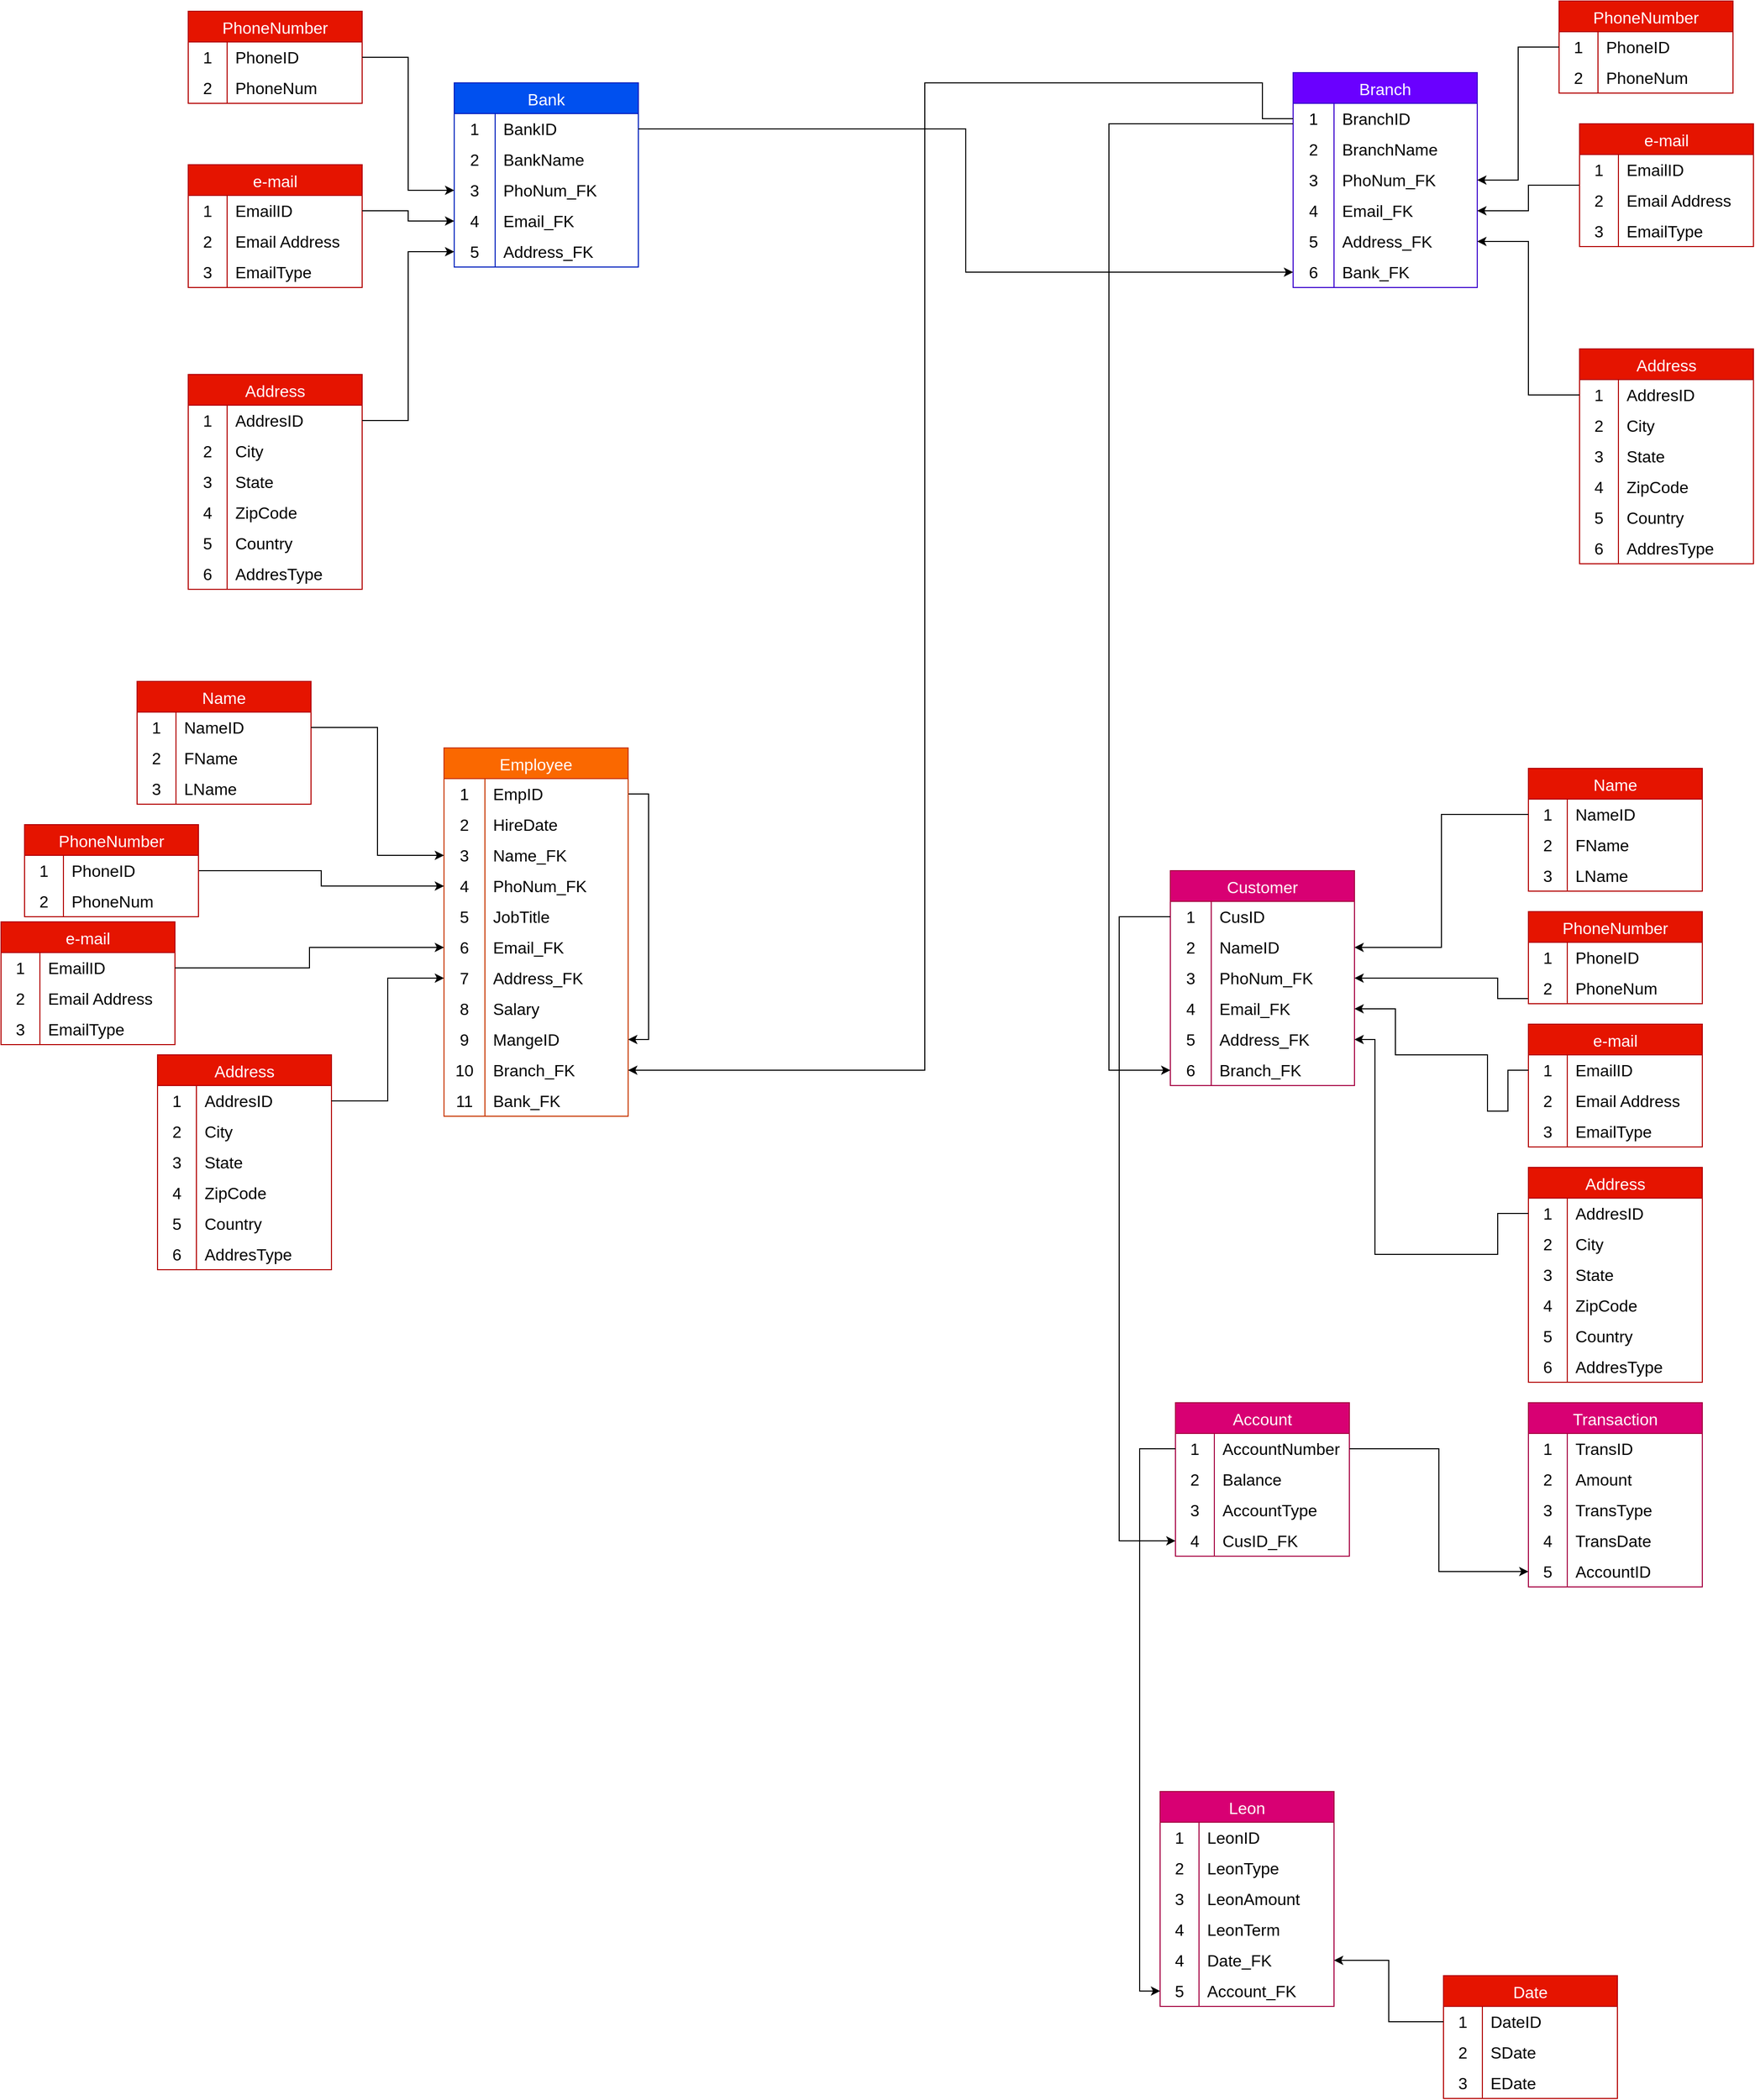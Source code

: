 <mxfile version="21.2.1" type="device">
  <diagram id="C5RBs43oDa-KdzZeNtuy" name="Page-1">
    <mxGraphModel dx="3787" dy="2943" grid="1" gridSize="10" guides="1" tooltips="1" connect="1" arrows="1" fold="1" page="1" pageScale="1" pageWidth="827" pageHeight="1169" math="0" shadow="0">
      <root>
        <mxCell id="WIyWlLk6GJQsqaUBKTNV-0" />
        <mxCell id="WIyWlLk6GJQsqaUBKTNV-1" parent="WIyWlLk6GJQsqaUBKTNV-0" />
        <mxCell id="JSvS-7-Muyjrq09kHMjA-217" style="edgeStyle=orthogonalEdgeStyle;rounded=0;orthogonalLoop=1;jettySize=auto;html=1;entryX=1;entryY=0.5;entryDx=0;entryDy=0;" edge="1" parent="WIyWlLk6GJQsqaUBKTNV-1" source="JSvS-7-Muyjrq09kHMjA-140" target="JSvS-7-Muyjrq09kHMjA-214">
          <mxGeometry relative="1" as="geometry">
            <Array as="points">
              <mxPoint x="50" y="635" />
              <mxPoint x="50" y="875" />
            </Array>
          </mxGeometry>
        </mxCell>
        <mxCell id="-D8O5xSGMbbLU59NnrIv-17" value="Bank" style="shape=table;startSize=30;container=1;collapsible=0;childLayout=tableLayout;fixedRows=1;rowLines=0;fontStyle=0;strokeColor=#001DBC;fontSize=16;fillColor=#0050ef;fontColor=#ffffff;" parent="WIyWlLk6GJQsqaUBKTNV-1" vertex="1">
          <mxGeometry x="-140" y="-60" width="180" height="180" as="geometry" />
        </mxCell>
        <mxCell id="-D8O5xSGMbbLU59NnrIv-18" value="" style="shape=tableRow;horizontal=0;startSize=0;swimlaneHead=0;swimlaneBody=0;top=0;left=0;bottom=0;right=0;collapsible=0;dropTarget=0;fillColor=none;points=[[0,0.5],[1,0.5]];portConstraint=eastwest;strokeColor=inherit;fontSize=16;" parent="-D8O5xSGMbbLU59NnrIv-17" vertex="1">
          <mxGeometry y="30" width="180" height="30" as="geometry" />
        </mxCell>
        <mxCell id="-D8O5xSGMbbLU59NnrIv-19" value="1" style="shape=partialRectangle;html=1;whiteSpace=wrap;connectable=0;fillColor=none;top=0;left=0;bottom=0;right=0;overflow=hidden;pointerEvents=1;strokeColor=inherit;fontSize=16;" parent="-D8O5xSGMbbLU59NnrIv-18" vertex="1">
          <mxGeometry width="40" height="30" as="geometry">
            <mxRectangle width="40" height="30" as="alternateBounds" />
          </mxGeometry>
        </mxCell>
        <mxCell id="-D8O5xSGMbbLU59NnrIv-20" value="BankID" style="shape=partialRectangle;html=1;whiteSpace=wrap;connectable=0;fillColor=none;top=0;left=0;bottom=0;right=0;align=left;spacingLeft=6;overflow=hidden;strokeColor=inherit;fontSize=16;" parent="-D8O5xSGMbbLU59NnrIv-18" vertex="1">
          <mxGeometry x="40" width="140" height="30" as="geometry">
            <mxRectangle width="140" height="30" as="alternateBounds" />
          </mxGeometry>
        </mxCell>
        <mxCell id="-D8O5xSGMbbLU59NnrIv-21" value="" style="shape=tableRow;horizontal=0;startSize=0;swimlaneHead=0;swimlaneBody=0;top=0;left=0;bottom=0;right=0;collapsible=0;dropTarget=0;fillColor=none;points=[[0,0.5],[1,0.5]];portConstraint=eastwest;strokeColor=inherit;fontSize=16;" parent="-D8O5xSGMbbLU59NnrIv-17" vertex="1">
          <mxGeometry y="60" width="180" height="30" as="geometry" />
        </mxCell>
        <mxCell id="-D8O5xSGMbbLU59NnrIv-22" value="2" style="shape=partialRectangle;html=1;whiteSpace=wrap;connectable=0;fillColor=none;top=0;left=0;bottom=0;right=0;overflow=hidden;strokeColor=inherit;fontSize=16;" parent="-D8O5xSGMbbLU59NnrIv-21" vertex="1">
          <mxGeometry width="40" height="30" as="geometry">
            <mxRectangle width="40" height="30" as="alternateBounds" />
          </mxGeometry>
        </mxCell>
        <mxCell id="-D8O5xSGMbbLU59NnrIv-23" value="BankName" style="shape=partialRectangle;html=1;whiteSpace=wrap;connectable=0;fillColor=none;top=0;left=0;bottom=0;right=0;align=left;spacingLeft=6;overflow=hidden;strokeColor=inherit;fontSize=16;" parent="-D8O5xSGMbbLU59NnrIv-21" vertex="1">
          <mxGeometry x="40" width="140" height="30" as="geometry">
            <mxRectangle width="140" height="30" as="alternateBounds" />
          </mxGeometry>
        </mxCell>
        <mxCell id="-D8O5xSGMbbLU59NnrIv-27" value="" style="shape=tableRow;horizontal=0;startSize=0;swimlaneHead=0;swimlaneBody=0;top=0;left=0;bottom=0;right=0;collapsible=0;dropTarget=0;fillColor=none;points=[[0,0.5],[1,0.5]];portConstraint=eastwest;strokeColor=inherit;fontSize=16;" parent="-D8O5xSGMbbLU59NnrIv-17" vertex="1">
          <mxGeometry y="90" width="180" height="30" as="geometry" />
        </mxCell>
        <mxCell id="-D8O5xSGMbbLU59NnrIv-28" value="3" style="shape=partialRectangle;html=1;whiteSpace=wrap;connectable=0;fillColor=none;top=0;left=0;bottom=0;right=0;overflow=hidden;strokeColor=inherit;fontSize=16;" parent="-D8O5xSGMbbLU59NnrIv-27" vertex="1">
          <mxGeometry width="40" height="30" as="geometry">
            <mxRectangle width="40" height="30" as="alternateBounds" />
          </mxGeometry>
        </mxCell>
        <mxCell id="-D8O5xSGMbbLU59NnrIv-29" value="PhoNum_FK" style="shape=partialRectangle;html=1;whiteSpace=wrap;connectable=0;fillColor=none;top=0;left=0;bottom=0;right=0;align=left;spacingLeft=6;overflow=hidden;strokeColor=inherit;fontSize=16;" parent="-D8O5xSGMbbLU59NnrIv-27" vertex="1">
          <mxGeometry x="40" width="140" height="30" as="geometry">
            <mxRectangle width="140" height="30" as="alternateBounds" />
          </mxGeometry>
        </mxCell>
        <mxCell id="-D8O5xSGMbbLU59NnrIv-24" value="" style="shape=tableRow;horizontal=0;startSize=0;swimlaneHead=0;swimlaneBody=0;top=0;left=0;bottom=0;right=0;collapsible=0;dropTarget=0;fillColor=none;points=[[0,0.5],[1,0.5]];portConstraint=eastwest;strokeColor=inherit;fontSize=16;" parent="-D8O5xSGMbbLU59NnrIv-17" vertex="1">
          <mxGeometry y="120" width="180" height="30" as="geometry" />
        </mxCell>
        <mxCell id="-D8O5xSGMbbLU59NnrIv-25" value="4" style="shape=partialRectangle;html=1;whiteSpace=wrap;connectable=0;fillColor=none;top=0;left=0;bottom=0;right=0;overflow=hidden;strokeColor=inherit;fontSize=16;" parent="-D8O5xSGMbbLU59NnrIv-24" vertex="1">
          <mxGeometry width="40" height="30" as="geometry">
            <mxRectangle width="40" height="30" as="alternateBounds" />
          </mxGeometry>
        </mxCell>
        <mxCell id="-D8O5xSGMbbLU59NnrIv-26" value="Email_FK" style="shape=partialRectangle;html=1;whiteSpace=wrap;connectable=0;fillColor=none;top=0;left=0;bottom=0;right=0;align=left;spacingLeft=6;overflow=hidden;strokeColor=inherit;fontSize=16;" parent="-D8O5xSGMbbLU59NnrIv-24" vertex="1">
          <mxGeometry x="40" width="140" height="30" as="geometry">
            <mxRectangle width="140" height="30" as="alternateBounds" />
          </mxGeometry>
        </mxCell>
        <mxCell id="-D8O5xSGMbbLU59NnrIv-66" value="" style="shape=tableRow;horizontal=0;startSize=0;swimlaneHead=0;swimlaneBody=0;top=0;left=0;bottom=0;right=0;collapsible=0;dropTarget=0;fillColor=none;points=[[0,0.5],[1,0.5]];portConstraint=eastwest;strokeColor=inherit;fontSize=16;" parent="-D8O5xSGMbbLU59NnrIv-17" vertex="1">
          <mxGeometry y="150" width="180" height="30" as="geometry" />
        </mxCell>
        <mxCell id="-D8O5xSGMbbLU59NnrIv-67" value="5" style="shape=partialRectangle;html=1;whiteSpace=wrap;connectable=0;fillColor=none;top=0;left=0;bottom=0;right=0;overflow=hidden;strokeColor=inherit;fontSize=16;" parent="-D8O5xSGMbbLU59NnrIv-66" vertex="1">
          <mxGeometry width="40" height="30" as="geometry">
            <mxRectangle width="40" height="30" as="alternateBounds" />
          </mxGeometry>
        </mxCell>
        <mxCell id="-D8O5xSGMbbLU59NnrIv-68" value="Address_FK" style="shape=partialRectangle;html=1;whiteSpace=wrap;connectable=0;fillColor=none;top=0;left=0;bottom=0;right=0;align=left;spacingLeft=6;overflow=hidden;strokeColor=inherit;fontSize=16;" parent="-D8O5xSGMbbLU59NnrIv-66" vertex="1">
          <mxGeometry x="40" width="140" height="30" as="geometry">
            <mxRectangle width="140" height="30" as="alternateBounds" />
          </mxGeometry>
        </mxCell>
        <mxCell id="-D8O5xSGMbbLU59NnrIv-33" value="PhoneNumber" style="shape=table;startSize=30;container=1;collapsible=0;childLayout=tableLayout;fixedRows=1;rowLines=0;fontStyle=0;strokeColor=#B20000;fontSize=16;fillColor=#e51400;fontColor=#ffffff;" parent="WIyWlLk6GJQsqaUBKTNV-1" vertex="1">
          <mxGeometry x="-400" y="-130" width="170" height="90" as="geometry" />
        </mxCell>
        <mxCell id="-D8O5xSGMbbLU59NnrIv-34" value="" style="shape=tableRow;horizontal=0;startSize=0;swimlaneHead=0;swimlaneBody=0;top=0;left=0;bottom=0;right=0;collapsible=0;dropTarget=0;fillColor=none;points=[[0,0.5],[1,0.5]];portConstraint=eastwest;strokeColor=inherit;fontSize=16;" parent="-D8O5xSGMbbLU59NnrIv-33" vertex="1">
          <mxGeometry y="30" width="170" height="30" as="geometry" />
        </mxCell>
        <mxCell id="-D8O5xSGMbbLU59NnrIv-35" value="1" style="shape=partialRectangle;html=1;whiteSpace=wrap;connectable=0;fillColor=none;top=0;left=0;bottom=0;right=0;overflow=hidden;pointerEvents=1;strokeColor=inherit;fontSize=16;" parent="-D8O5xSGMbbLU59NnrIv-34" vertex="1">
          <mxGeometry width="38" height="30" as="geometry">
            <mxRectangle width="38" height="30" as="alternateBounds" />
          </mxGeometry>
        </mxCell>
        <mxCell id="-D8O5xSGMbbLU59NnrIv-36" value="PhoneID" style="shape=partialRectangle;html=1;whiteSpace=wrap;connectable=0;fillColor=none;top=0;left=0;bottom=0;right=0;align=left;spacingLeft=6;overflow=hidden;strokeColor=inherit;fontSize=16;" parent="-D8O5xSGMbbLU59NnrIv-34" vertex="1">
          <mxGeometry x="38" width="132" height="30" as="geometry">
            <mxRectangle width="132" height="30" as="alternateBounds" />
          </mxGeometry>
        </mxCell>
        <mxCell id="-D8O5xSGMbbLU59NnrIv-37" value="" style="shape=tableRow;horizontal=0;startSize=0;swimlaneHead=0;swimlaneBody=0;top=0;left=0;bottom=0;right=0;collapsible=0;dropTarget=0;fillColor=none;points=[[0,0.5],[1,0.5]];portConstraint=eastwest;strokeColor=inherit;fontSize=16;" parent="-D8O5xSGMbbLU59NnrIv-33" vertex="1">
          <mxGeometry y="60" width="170" height="30" as="geometry" />
        </mxCell>
        <mxCell id="-D8O5xSGMbbLU59NnrIv-38" value="2" style="shape=partialRectangle;html=1;whiteSpace=wrap;connectable=0;fillColor=none;top=0;left=0;bottom=0;right=0;overflow=hidden;strokeColor=inherit;fontSize=16;" parent="-D8O5xSGMbbLU59NnrIv-37" vertex="1">
          <mxGeometry width="38" height="30" as="geometry">
            <mxRectangle width="38" height="30" as="alternateBounds" />
          </mxGeometry>
        </mxCell>
        <mxCell id="-D8O5xSGMbbLU59NnrIv-39" value="PhoneNum" style="shape=partialRectangle;html=1;whiteSpace=wrap;connectable=0;fillColor=none;top=0;left=0;bottom=0;right=0;align=left;spacingLeft=6;overflow=hidden;strokeColor=inherit;fontSize=16;" parent="-D8O5xSGMbbLU59NnrIv-37" vertex="1">
          <mxGeometry x="38" width="132" height="30" as="geometry">
            <mxRectangle width="132" height="30" as="alternateBounds" />
          </mxGeometry>
        </mxCell>
        <mxCell id="-D8O5xSGMbbLU59NnrIv-46" style="edgeStyle=orthogonalEdgeStyle;rounded=0;orthogonalLoop=1;jettySize=auto;html=1;" parent="WIyWlLk6GJQsqaUBKTNV-1" source="-D8O5xSGMbbLU59NnrIv-34" target="-D8O5xSGMbbLU59NnrIv-27" edge="1">
          <mxGeometry relative="1" as="geometry" />
        </mxCell>
        <mxCell id="-D8O5xSGMbbLU59NnrIv-47" value="Address" style="shape=table;startSize=30;container=1;collapsible=0;childLayout=tableLayout;fixedRows=1;rowLines=0;fontStyle=0;strokeColor=#B20000;fontSize=16;fillColor=#e51400;fontColor=#ffffff;" parent="WIyWlLk6GJQsqaUBKTNV-1" vertex="1">
          <mxGeometry x="-400" y="225" width="170" height="210" as="geometry" />
        </mxCell>
        <mxCell id="-D8O5xSGMbbLU59NnrIv-48" value="" style="shape=tableRow;horizontal=0;startSize=0;swimlaneHead=0;swimlaneBody=0;top=0;left=0;bottom=0;right=0;collapsible=0;dropTarget=0;fillColor=none;points=[[0,0.5],[1,0.5]];portConstraint=eastwest;strokeColor=inherit;fontSize=16;" parent="-D8O5xSGMbbLU59NnrIv-47" vertex="1">
          <mxGeometry y="30" width="170" height="30" as="geometry" />
        </mxCell>
        <mxCell id="-D8O5xSGMbbLU59NnrIv-49" value="1" style="shape=partialRectangle;html=1;whiteSpace=wrap;connectable=0;fillColor=none;top=0;left=0;bottom=0;right=0;overflow=hidden;pointerEvents=1;strokeColor=inherit;fontSize=16;" parent="-D8O5xSGMbbLU59NnrIv-48" vertex="1">
          <mxGeometry width="38" height="30" as="geometry">
            <mxRectangle width="38" height="30" as="alternateBounds" />
          </mxGeometry>
        </mxCell>
        <mxCell id="-D8O5xSGMbbLU59NnrIv-50" value="AddresID" style="shape=partialRectangle;html=1;whiteSpace=wrap;connectable=0;fillColor=none;top=0;left=0;bottom=0;right=0;align=left;spacingLeft=6;overflow=hidden;strokeColor=inherit;fontSize=16;" parent="-D8O5xSGMbbLU59NnrIv-48" vertex="1">
          <mxGeometry x="38" width="132" height="30" as="geometry">
            <mxRectangle width="132" height="30" as="alternateBounds" />
          </mxGeometry>
        </mxCell>
        <mxCell id="-D8O5xSGMbbLU59NnrIv-51" value="" style="shape=tableRow;horizontal=0;startSize=0;swimlaneHead=0;swimlaneBody=0;top=0;left=0;bottom=0;right=0;collapsible=0;dropTarget=0;fillColor=none;points=[[0,0.5],[1,0.5]];portConstraint=eastwest;strokeColor=inherit;fontSize=16;" parent="-D8O5xSGMbbLU59NnrIv-47" vertex="1">
          <mxGeometry y="60" width="170" height="30" as="geometry" />
        </mxCell>
        <mxCell id="-D8O5xSGMbbLU59NnrIv-52" value="2" style="shape=partialRectangle;html=1;whiteSpace=wrap;connectable=0;fillColor=none;top=0;left=0;bottom=0;right=0;overflow=hidden;strokeColor=inherit;fontSize=16;" parent="-D8O5xSGMbbLU59NnrIv-51" vertex="1">
          <mxGeometry width="38" height="30" as="geometry">
            <mxRectangle width="38" height="30" as="alternateBounds" />
          </mxGeometry>
        </mxCell>
        <mxCell id="-D8O5xSGMbbLU59NnrIv-53" value="City" style="shape=partialRectangle;html=1;whiteSpace=wrap;connectable=0;fillColor=none;top=0;left=0;bottom=0;right=0;align=left;spacingLeft=6;overflow=hidden;strokeColor=inherit;fontSize=16;" parent="-D8O5xSGMbbLU59NnrIv-51" vertex="1">
          <mxGeometry x="38" width="132" height="30" as="geometry">
            <mxRectangle width="132" height="30" as="alternateBounds" />
          </mxGeometry>
        </mxCell>
        <mxCell id="-D8O5xSGMbbLU59NnrIv-54" value="" style="shape=tableRow;horizontal=0;startSize=0;swimlaneHead=0;swimlaneBody=0;top=0;left=0;bottom=0;right=0;collapsible=0;dropTarget=0;fillColor=none;points=[[0,0.5],[1,0.5]];portConstraint=eastwest;strokeColor=inherit;fontSize=16;" parent="-D8O5xSGMbbLU59NnrIv-47" vertex="1">
          <mxGeometry y="90" width="170" height="30" as="geometry" />
        </mxCell>
        <mxCell id="-D8O5xSGMbbLU59NnrIv-55" value="3" style="shape=partialRectangle;html=1;whiteSpace=wrap;connectable=0;fillColor=none;top=0;left=0;bottom=0;right=0;overflow=hidden;strokeColor=inherit;fontSize=16;" parent="-D8O5xSGMbbLU59NnrIv-54" vertex="1">
          <mxGeometry width="38" height="30" as="geometry">
            <mxRectangle width="38" height="30" as="alternateBounds" />
          </mxGeometry>
        </mxCell>
        <mxCell id="-D8O5xSGMbbLU59NnrIv-56" value="State" style="shape=partialRectangle;html=1;whiteSpace=wrap;connectable=0;fillColor=none;top=0;left=0;bottom=0;right=0;align=left;spacingLeft=6;overflow=hidden;strokeColor=inherit;fontSize=16;" parent="-D8O5xSGMbbLU59NnrIv-54" vertex="1">
          <mxGeometry x="38" width="132" height="30" as="geometry">
            <mxRectangle width="132" height="30" as="alternateBounds" />
          </mxGeometry>
        </mxCell>
        <mxCell id="-D8O5xSGMbbLU59NnrIv-57" value="" style="shape=tableRow;horizontal=0;startSize=0;swimlaneHead=0;swimlaneBody=0;top=0;left=0;bottom=0;right=0;collapsible=0;dropTarget=0;fillColor=none;points=[[0,0.5],[1,0.5]];portConstraint=eastwest;strokeColor=inherit;fontSize=16;" parent="-D8O5xSGMbbLU59NnrIv-47" vertex="1">
          <mxGeometry y="120" width="170" height="30" as="geometry" />
        </mxCell>
        <mxCell id="-D8O5xSGMbbLU59NnrIv-58" value="4" style="shape=partialRectangle;html=1;whiteSpace=wrap;connectable=0;fillColor=none;top=0;left=0;bottom=0;right=0;overflow=hidden;strokeColor=inherit;fontSize=16;" parent="-D8O5xSGMbbLU59NnrIv-57" vertex="1">
          <mxGeometry width="38" height="30" as="geometry">
            <mxRectangle width="38" height="30" as="alternateBounds" />
          </mxGeometry>
        </mxCell>
        <mxCell id="-D8O5xSGMbbLU59NnrIv-59" value="ZipCode" style="shape=partialRectangle;html=1;whiteSpace=wrap;connectable=0;fillColor=none;top=0;left=0;bottom=0;right=0;align=left;spacingLeft=6;overflow=hidden;strokeColor=inherit;fontSize=16;" parent="-D8O5xSGMbbLU59NnrIv-57" vertex="1">
          <mxGeometry x="38" width="132" height="30" as="geometry">
            <mxRectangle width="132" height="30" as="alternateBounds" />
          </mxGeometry>
        </mxCell>
        <mxCell id="-D8O5xSGMbbLU59NnrIv-60" value="" style="shape=tableRow;horizontal=0;startSize=0;swimlaneHead=0;swimlaneBody=0;top=0;left=0;bottom=0;right=0;collapsible=0;dropTarget=0;fillColor=none;points=[[0,0.5],[1,0.5]];portConstraint=eastwest;strokeColor=inherit;fontSize=16;" parent="-D8O5xSGMbbLU59NnrIv-47" vertex="1">
          <mxGeometry y="150" width="170" height="30" as="geometry" />
        </mxCell>
        <mxCell id="-D8O5xSGMbbLU59NnrIv-61" value="5" style="shape=partialRectangle;html=1;whiteSpace=wrap;connectable=0;fillColor=none;top=0;left=0;bottom=0;right=0;overflow=hidden;strokeColor=inherit;fontSize=16;" parent="-D8O5xSGMbbLU59NnrIv-60" vertex="1">
          <mxGeometry width="38" height="30" as="geometry">
            <mxRectangle width="38" height="30" as="alternateBounds" />
          </mxGeometry>
        </mxCell>
        <mxCell id="-D8O5xSGMbbLU59NnrIv-62" value="Country" style="shape=partialRectangle;html=1;whiteSpace=wrap;connectable=0;fillColor=none;top=0;left=0;bottom=0;right=0;align=left;spacingLeft=6;overflow=hidden;strokeColor=inherit;fontSize=16;" parent="-D8O5xSGMbbLU59NnrIv-60" vertex="1">
          <mxGeometry x="38" width="132" height="30" as="geometry">
            <mxRectangle width="132" height="30" as="alternateBounds" />
          </mxGeometry>
        </mxCell>
        <mxCell id="-D8O5xSGMbbLU59NnrIv-63" value="" style="shape=tableRow;horizontal=0;startSize=0;swimlaneHead=0;swimlaneBody=0;top=0;left=0;bottom=0;right=0;collapsible=0;dropTarget=0;fillColor=none;points=[[0,0.5],[1,0.5]];portConstraint=eastwest;strokeColor=inherit;fontSize=16;" parent="-D8O5xSGMbbLU59NnrIv-47" vertex="1">
          <mxGeometry y="180" width="170" height="30" as="geometry" />
        </mxCell>
        <mxCell id="-D8O5xSGMbbLU59NnrIv-64" value="6" style="shape=partialRectangle;html=1;whiteSpace=wrap;connectable=0;fillColor=none;top=0;left=0;bottom=0;right=0;overflow=hidden;strokeColor=inherit;fontSize=16;" parent="-D8O5xSGMbbLU59NnrIv-63" vertex="1">
          <mxGeometry width="38" height="30" as="geometry">
            <mxRectangle width="38" height="30" as="alternateBounds" />
          </mxGeometry>
        </mxCell>
        <mxCell id="-D8O5xSGMbbLU59NnrIv-65" value="AddresType" style="shape=partialRectangle;html=1;whiteSpace=wrap;connectable=0;fillColor=none;top=0;left=0;bottom=0;right=0;align=left;spacingLeft=6;overflow=hidden;strokeColor=inherit;fontSize=16;" parent="-D8O5xSGMbbLU59NnrIv-63" vertex="1">
          <mxGeometry x="38" width="132" height="30" as="geometry">
            <mxRectangle width="132" height="30" as="alternateBounds" />
          </mxGeometry>
        </mxCell>
        <mxCell id="-D8O5xSGMbbLU59NnrIv-69" style="edgeStyle=orthogonalEdgeStyle;rounded=0;orthogonalLoop=1;jettySize=auto;html=1;" parent="WIyWlLk6GJQsqaUBKTNV-1" source="-D8O5xSGMbbLU59NnrIv-48" target="-D8O5xSGMbbLU59NnrIv-66" edge="1">
          <mxGeometry relative="1" as="geometry" />
        </mxCell>
        <mxCell id="-D8O5xSGMbbLU59NnrIv-70" value="e-mail" style="shape=table;startSize=30;container=1;collapsible=0;childLayout=tableLayout;fixedRows=1;rowLines=0;fontStyle=0;strokeColor=#B20000;fontSize=16;fillColor=#e51400;fontColor=#ffffff;" parent="WIyWlLk6GJQsqaUBKTNV-1" vertex="1">
          <mxGeometry x="-400" y="20" width="170" height="120" as="geometry" />
        </mxCell>
        <mxCell id="-D8O5xSGMbbLU59NnrIv-74" value="" style="shape=tableRow;horizontal=0;startSize=0;swimlaneHead=0;swimlaneBody=0;top=0;left=0;bottom=0;right=0;collapsible=0;dropTarget=0;fillColor=none;points=[[0,0.5],[1,0.5]];portConstraint=eastwest;strokeColor=inherit;fontSize=16;" parent="-D8O5xSGMbbLU59NnrIv-70" vertex="1">
          <mxGeometry y="30" width="170" height="30" as="geometry" />
        </mxCell>
        <mxCell id="-D8O5xSGMbbLU59NnrIv-75" value="1" style="shape=partialRectangle;html=1;whiteSpace=wrap;connectable=0;fillColor=none;top=0;left=0;bottom=0;right=0;overflow=hidden;strokeColor=inherit;fontSize=16;" parent="-D8O5xSGMbbLU59NnrIv-74" vertex="1">
          <mxGeometry width="38" height="30" as="geometry">
            <mxRectangle width="38" height="30" as="alternateBounds" />
          </mxGeometry>
        </mxCell>
        <mxCell id="-D8O5xSGMbbLU59NnrIv-76" value="EmailID" style="shape=partialRectangle;html=1;whiteSpace=wrap;connectable=0;fillColor=none;top=0;left=0;bottom=0;right=0;align=left;spacingLeft=6;overflow=hidden;strokeColor=inherit;fontSize=16;" parent="-D8O5xSGMbbLU59NnrIv-74" vertex="1">
          <mxGeometry x="38" width="132" height="30" as="geometry">
            <mxRectangle width="132" height="30" as="alternateBounds" />
          </mxGeometry>
        </mxCell>
        <mxCell id="-D8O5xSGMbbLU59NnrIv-71" value="" style="shape=tableRow;horizontal=0;startSize=0;swimlaneHead=0;swimlaneBody=0;top=0;left=0;bottom=0;right=0;collapsible=0;dropTarget=0;fillColor=none;points=[[0,0.5],[1,0.5]];portConstraint=eastwest;strokeColor=inherit;fontSize=16;" parent="-D8O5xSGMbbLU59NnrIv-70" vertex="1">
          <mxGeometry y="60" width="170" height="30" as="geometry" />
        </mxCell>
        <mxCell id="-D8O5xSGMbbLU59NnrIv-72" value="2" style="shape=partialRectangle;html=1;whiteSpace=wrap;connectable=0;fillColor=none;top=0;left=0;bottom=0;right=0;overflow=hidden;pointerEvents=1;strokeColor=inherit;fontSize=16;" parent="-D8O5xSGMbbLU59NnrIv-71" vertex="1">
          <mxGeometry width="38" height="30" as="geometry">
            <mxRectangle width="38" height="30" as="alternateBounds" />
          </mxGeometry>
        </mxCell>
        <mxCell id="-D8O5xSGMbbLU59NnrIv-73" value="Email Address" style="shape=partialRectangle;html=1;whiteSpace=wrap;connectable=0;fillColor=none;top=0;left=0;bottom=0;right=0;align=left;spacingLeft=6;overflow=hidden;strokeColor=inherit;fontSize=16;" parent="-D8O5xSGMbbLU59NnrIv-71" vertex="1">
          <mxGeometry x="38" width="132" height="30" as="geometry">
            <mxRectangle width="132" height="30" as="alternateBounds" />
          </mxGeometry>
        </mxCell>
        <mxCell id="-D8O5xSGMbbLU59NnrIv-77" value="" style="shape=tableRow;horizontal=0;startSize=0;swimlaneHead=0;swimlaneBody=0;top=0;left=0;bottom=0;right=0;collapsible=0;dropTarget=0;fillColor=none;points=[[0,0.5],[1,0.5]];portConstraint=eastwest;strokeColor=inherit;fontSize=16;" parent="-D8O5xSGMbbLU59NnrIv-70" vertex="1">
          <mxGeometry y="90" width="170" height="30" as="geometry" />
        </mxCell>
        <mxCell id="-D8O5xSGMbbLU59NnrIv-78" value="3" style="shape=partialRectangle;html=1;whiteSpace=wrap;connectable=0;fillColor=none;top=0;left=0;bottom=0;right=0;overflow=hidden;strokeColor=inherit;fontSize=16;" parent="-D8O5xSGMbbLU59NnrIv-77" vertex="1">
          <mxGeometry width="38" height="30" as="geometry">
            <mxRectangle width="38" height="30" as="alternateBounds" />
          </mxGeometry>
        </mxCell>
        <mxCell id="-D8O5xSGMbbLU59NnrIv-79" value="EmailType" style="shape=partialRectangle;html=1;whiteSpace=wrap;connectable=0;fillColor=none;top=0;left=0;bottom=0;right=0;align=left;spacingLeft=6;overflow=hidden;strokeColor=inherit;fontSize=16;" parent="-D8O5xSGMbbLU59NnrIv-77" vertex="1">
          <mxGeometry x="38" width="132" height="30" as="geometry">
            <mxRectangle width="132" height="30" as="alternateBounds" />
          </mxGeometry>
        </mxCell>
        <mxCell id="-D8O5xSGMbbLU59NnrIv-80" style="edgeStyle=orthogonalEdgeStyle;rounded=0;orthogonalLoop=1;jettySize=auto;html=1;entryX=0;entryY=0.5;entryDx=0;entryDy=0;" parent="WIyWlLk6GJQsqaUBKTNV-1" source="-D8O5xSGMbbLU59NnrIv-74" target="-D8O5xSGMbbLU59NnrIv-24" edge="1">
          <mxGeometry relative="1" as="geometry" />
        </mxCell>
        <mxCell id="-D8O5xSGMbbLU59NnrIv-81" value="Branch" style="shape=table;startSize=30;container=1;collapsible=0;childLayout=tableLayout;fixedRows=1;rowLines=0;fontStyle=0;strokeColor=#3700CC;fontSize=16;fillColor=#6a00ff;fontColor=#ffffff;" parent="WIyWlLk6GJQsqaUBKTNV-1" vertex="1">
          <mxGeometry x="680" y="-70" width="180" height="210" as="geometry" />
        </mxCell>
        <mxCell id="-D8O5xSGMbbLU59NnrIv-82" value="" style="shape=tableRow;horizontal=0;startSize=0;swimlaneHead=0;swimlaneBody=0;top=0;left=0;bottom=0;right=0;collapsible=0;dropTarget=0;fillColor=none;points=[[0,0.5],[1,0.5]];portConstraint=eastwest;strokeColor=inherit;fontSize=16;" parent="-D8O5xSGMbbLU59NnrIv-81" vertex="1">
          <mxGeometry y="30" width="180" height="30" as="geometry" />
        </mxCell>
        <mxCell id="-D8O5xSGMbbLU59NnrIv-83" value="1" style="shape=partialRectangle;html=1;whiteSpace=wrap;connectable=0;fillColor=none;top=0;left=0;bottom=0;right=0;overflow=hidden;pointerEvents=1;strokeColor=inherit;fontSize=16;" parent="-D8O5xSGMbbLU59NnrIv-82" vertex="1">
          <mxGeometry width="40" height="30" as="geometry">
            <mxRectangle width="40" height="30" as="alternateBounds" />
          </mxGeometry>
        </mxCell>
        <mxCell id="-D8O5xSGMbbLU59NnrIv-84" value="BranchID" style="shape=partialRectangle;html=1;whiteSpace=wrap;connectable=0;fillColor=none;top=0;left=0;bottom=0;right=0;align=left;spacingLeft=6;overflow=hidden;strokeColor=inherit;fontSize=16;" parent="-D8O5xSGMbbLU59NnrIv-82" vertex="1">
          <mxGeometry x="40" width="140" height="30" as="geometry">
            <mxRectangle width="140" height="30" as="alternateBounds" />
          </mxGeometry>
        </mxCell>
        <mxCell id="-D8O5xSGMbbLU59NnrIv-85" value="" style="shape=tableRow;horizontal=0;startSize=0;swimlaneHead=0;swimlaneBody=0;top=0;left=0;bottom=0;right=0;collapsible=0;dropTarget=0;fillColor=none;points=[[0,0.5],[1,0.5]];portConstraint=eastwest;strokeColor=inherit;fontSize=16;" parent="-D8O5xSGMbbLU59NnrIv-81" vertex="1">
          <mxGeometry y="60" width="180" height="30" as="geometry" />
        </mxCell>
        <mxCell id="-D8O5xSGMbbLU59NnrIv-86" value="2" style="shape=partialRectangle;html=1;whiteSpace=wrap;connectable=0;fillColor=none;top=0;left=0;bottom=0;right=0;overflow=hidden;strokeColor=inherit;fontSize=16;" parent="-D8O5xSGMbbLU59NnrIv-85" vertex="1">
          <mxGeometry width="40" height="30" as="geometry">
            <mxRectangle width="40" height="30" as="alternateBounds" />
          </mxGeometry>
        </mxCell>
        <mxCell id="-D8O5xSGMbbLU59NnrIv-87" value="BranchName" style="shape=partialRectangle;html=1;whiteSpace=wrap;connectable=0;fillColor=none;top=0;left=0;bottom=0;right=0;align=left;spacingLeft=6;overflow=hidden;strokeColor=inherit;fontSize=16;" parent="-D8O5xSGMbbLU59NnrIv-85" vertex="1">
          <mxGeometry x="40" width="140" height="30" as="geometry">
            <mxRectangle width="140" height="30" as="alternateBounds" />
          </mxGeometry>
        </mxCell>
        <mxCell id="-D8O5xSGMbbLU59NnrIv-88" value="" style="shape=tableRow;horizontal=0;startSize=0;swimlaneHead=0;swimlaneBody=0;top=0;left=0;bottom=0;right=0;collapsible=0;dropTarget=0;fillColor=none;points=[[0,0.5],[1,0.5]];portConstraint=eastwest;strokeColor=inherit;fontSize=16;" parent="-D8O5xSGMbbLU59NnrIv-81" vertex="1">
          <mxGeometry y="90" width="180" height="30" as="geometry" />
        </mxCell>
        <mxCell id="-D8O5xSGMbbLU59NnrIv-89" value="3" style="shape=partialRectangle;html=1;whiteSpace=wrap;connectable=0;fillColor=none;top=0;left=0;bottom=0;right=0;overflow=hidden;strokeColor=inherit;fontSize=16;" parent="-D8O5xSGMbbLU59NnrIv-88" vertex="1">
          <mxGeometry width="40" height="30" as="geometry">
            <mxRectangle width="40" height="30" as="alternateBounds" />
          </mxGeometry>
        </mxCell>
        <mxCell id="-D8O5xSGMbbLU59NnrIv-90" value="PhoNum_FK" style="shape=partialRectangle;html=1;whiteSpace=wrap;connectable=0;fillColor=none;top=0;left=0;bottom=0;right=0;align=left;spacingLeft=6;overflow=hidden;strokeColor=inherit;fontSize=16;" parent="-D8O5xSGMbbLU59NnrIv-88" vertex="1">
          <mxGeometry x="40" width="140" height="30" as="geometry">
            <mxRectangle width="140" height="30" as="alternateBounds" />
          </mxGeometry>
        </mxCell>
        <mxCell id="-D8O5xSGMbbLU59NnrIv-91" value="" style="shape=tableRow;horizontal=0;startSize=0;swimlaneHead=0;swimlaneBody=0;top=0;left=0;bottom=0;right=0;collapsible=0;dropTarget=0;fillColor=none;points=[[0,0.5],[1,0.5]];portConstraint=eastwest;strokeColor=inherit;fontSize=16;" parent="-D8O5xSGMbbLU59NnrIv-81" vertex="1">
          <mxGeometry y="120" width="180" height="30" as="geometry" />
        </mxCell>
        <mxCell id="-D8O5xSGMbbLU59NnrIv-92" value="4" style="shape=partialRectangle;html=1;whiteSpace=wrap;connectable=0;fillColor=none;top=0;left=0;bottom=0;right=0;overflow=hidden;strokeColor=inherit;fontSize=16;" parent="-D8O5xSGMbbLU59NnrIv-91" vertex="1">
          <mxGeometry width="40" height="30" as="geometry">
            <mxRectangle width="40" height="30" as="alternateBounds" />
          </mxGeometry>
        </mxCell>
        <mxCell id="-D8O5xSGMbbLU59NnrIv-93" value="Email_FK" style="shape=partialRectangle;html=1;whiteSpace=wrap;connectable=0;fillColor=none;top=0;left=0;bottom=0;right=0;align=left;spacingLeft=6;overflow=hidden;strokeColor=inherit;fontSize=16;" parent="-D8O5xSGMbbLU59NnrIv-91" vertex="1">
          <mxGeometry x="40" width="140" height="30" as="geometry">
            <mxRectangle width="140" height="30" as="alternateBounds" />
          </mxGeometry>
        </mxCell>
        <mxCell id="-D8O5xSGMbbLU59NnrIv-94" value="" style="shape=tableRow;horizontal=0;startSize=0;swimlaneHead=0;swimlaneBody=0;top=0;left=0;bottom=0;right=0;collapsible=0;dropTarget=0;fillColor=none;points=[[0,0.5],[1,0.5]];portConstraint=eastwest;strokeColor=inherit;fontSize=16;" parent="-D8O5xSGMbbLU59NnrIv-81" vertex="1">
          <mxGeometry y="150" width="180" height="30" as="geometry" />
        </mxCell>
        <mxCell id="-D8O5xSGMbbLU59NnrIv-95" value="5" style="shape=partialRectangle;html=1;whiteSpace=wrap;connectable=0;fillColor=none;top=0;left=0;bottom=0;right=0;overflow=hidden;strokeColor=inherit;fontSize=16;" parent="-D8O5xSGMbbLU59NnrIv-94" vertex="1">
          <mxGeometry width="40" height="30" as="geometry">
            <mxRectangle width="40" height="30" as="alternateBounds" />
          </mxGeometry>
        </mxCell>
        <mxCell id="-D8O5xSGMbbLU59NnrIv-96" value="Address_FK" style="shape=partialRectangle;html=1;whiteSpace=wrap;connectable=0;fillColor=none;top=0;left=0;bottom=0;right=0;align=left;spacingLeft=6;overflow=hidden;strokeColor=inherit;fontSize=16;" parent="-D8O5xSGMbbLU59NnrIv-94" vertex="1">
          <mxGeometry x="40" width="140" height="30" as="geometry">
            <mxRectangle width="140" height="30" as="alternateBounds" />
          </mxGeometry>
        </mxCell>
        <mxCell id="JSvS-7-Muyjrq09kHMjA-0" value="" style="shape=tableRow;horizontal=0;startSize=0;swimlaneHead=0;swimlaneBody=0;top=0;left=0;bottom=0;right=0;collapsible=0;dropTarget=0;fillColor=none;points=[[0,0.5],[1,0.5]];portConstraint=eastwest;strokeColor=inherit;fontSize=16;" vertex="1" parent="-D8O5xSGMbbLU59NnrIv-81">
          <mxGeometry y="180" width="180" height="30" as="geometry" />
        </mxCell>
        <mxCell id="JSvS-7-Muyjrq09kHMjA-1" value="6" style="shape=partialRectangle;html=1;whiteSpace=wrap;connectable=0;fillColor=none;top=0;left=0;bottom=0;right=0;overflow=hidden;strokeColor=inherit;fontSize=16;" vertex="1" parent="JSvS-7-Muyjrq09kHMjA-0">
          <mxGeometry width="40" height="30" as="geometry">
            <mxRectangle width="40" height="30" as="alternateBounds" />
          </mxGeometry>
        </mxCell>
        <mxCell id="JSvS-7-Muyjrq09kHMjA-2" value="Bank_FK" style="shape=partialRectangle;html=1;whiteSpace=wrap;connectable=0;fillColor=none;top=0;left=0;bottom=0;right=0;align=left;spacingLeft=6;overflow=hidden;strokeColor=inherit;fontSize=16;" vertex="1" parent="JSvS-7-Muyjrq09kHMjA-0">
          <mxGeometry x="40" width="140" height="30" as="geometry">
            <mxRectangle width="140" height="30" as="alternateBounds" />
          </mxGeometry>
        </mxCell>
        <mxCell id="-D8O5xSGMbbLU59NnrIv-97" value="PhoneNumber" style="shape=table;startSize=30;container=1;collapsible=0;childLayout=tableLayout;fixedRows=1;rowLines=0;fontStyle=0;strokeColor=#B20000;fontSize=16;fillColor=#e51400;fontColor=#ffffff;" parent="WIyWlLk6GJQsqaUBKTNV-1" vertex="1">
          <mxGeometry x="940" y="-140" width="170" height="90" as="geometry" />
        </mxCell>
        <mxCell id="-D8O5xSGMbbLU59NnrIv-98" value="" style="shape=tableRow;horizontal=0;startSize=0;swimlaneHead=0;swimlaneBody=0;top=0;left=0;bottom=0;right=0;collapsible=0;dropTarget=0;fillColor=none;points=[[0,0.5],[1,0.5]];portConstraint=eastwest;strokeColor=inherit;fontSize=16;" parent="-D8O5xSGMbbLU59NnrIv-97" vertex="1">
          <mxGeometry y="30" width="170" height="30" as="geometry" />
        </mxCell>
        <mxCell id="-D8O5xSGMbbLU59NnrIv-99" value="1" style="shape=partialRectangle;html=1;whiteSpace=wrap;connectable=0;fillColor=none;top=0;left=0;bottom=0;right=0;overflow=hidden;pointerEvents=1;strokeColor=inherit;fontSize=16;" parent="-D8O5xSGMbbLU59NnrIv-98" vertex="1">
          <mxGeometry width="38" height="30" as="geometry">
            <mxRectangle width="38" height="30" as="alternateBounds" />
          </mxGeometry>
        </mxCell>
        <mxCell id="-D8O5xSGMbbLU59NnrIv-100" value="PhoneID" style="shape=partialRectangle;html=1;whiteSpace=wrap;connectable=0;fillColor=none;top=0;left=0;bottom=0;right=0;align=left;spacingLeft=6;overflow=hidden;strokeColor=inherit;fontSize=16;" parent="-D8O5xSGMbbLU59NnrIv-98" vertex="1">
          <mxGeometry x="38" width="132" height="30" as="geometry">
            <mxRectangle width="132" height="30" as="alternateBounds" />
          </mxGeometry>
        </mxCell>
        <mxCell id="-D8O5xSGMbbLU59NnrIv-101" value="" style="shape=tableRow;horizontal=0;startSize=0;swimlaneHead=0;swimlaneBody=0;top=0;left=0;bottom=0;right=0;collapsible=0;dropTarget=0;fillColor=none;points=[[0,0.5],[1,0.5]];portConstraint=eastwest;strokeColor=inherit;fontSize=16;" parent="-D8O5xSGMbbLU59NnrIv-97" vertex="1">
          <mxGeometry y="60" width="170" height="30" as="geometry" />
        </mxCell>
        <mxCell id="-D8O5xSGMbbLU59NnrIv-102" value="2" style="shape=partialRectangle;html=1;whiteSpace=wrap;connectable=0;fillColor=none;top=0;left=0;bottom=0;right=0;overflow=hidden;strokeColor=inherit;fontSize=16;" parent="-D8O5xSGMbbLU59NnrIv-101" vertex="1">
          <mxGeometry width="38" height="30" as="geometry">
            <mxRectangle width="38" height="30" as="alternateBounds" />
          </mxGeometry>
        </mxCell>
        <mxCell id="-D8O5xSGMbbLU59NnrIv-103" value="PhoneNum" style="shape=partialRectangle;html=1;whiteSpace=wrap;connectable=0;fillColor=none;top=0;left=0;bottom=0;right=0;align=left;spacingLeft=6;overflow=hidden;strokeColor=inherit;fontSize=16;" parent="-D8O5xSGMbbLU59NnrIv-101" vertex="1">
          <mxGeometry x="38" width="132" height="30" as="geometry">
            <mxRectangle width="132" height="30" as="alternateBounds" />
          </mxGeometry>
        </mxCell>
        <mxCell id="-D8O5xSGMbbLU59NnrIv-134" style="edgeStyle=orthogonalEdgeStyle;rounded=0;orthogonalLoop=1;jettySize=auto;html=1;" parent="WIyWlLk6GJQsqaUBKTNV-1" source="-D8O5xSGMbbLU59NnrIv-104" target="-D8O5xSGMbbLU59NnrIv-91" edge="1">
          <mxGeometry relative="1" as="geometry" />
        </mxCell>
        <mxCell id="-D8O5xSGMbbLU59NnrIv-104" value="e-mail" style="shape=table;startSize=30;container=1;collapsible=0;childLayout=tableLayout;fixedRows=1;rowLines=0;fontStyle=0;strokeColor=#B20000;fontSize=16;fillColor=#e51400;fontColor=#ffffff;" parent="WIyWlLk6GJQsqaUBKTNV-1" vertex="1">
          <mxGeometry x="960" y="-20" width="170" height="120" as="geometry" />
        </mxCell>
        <mxCell id="-D8O5xSGMbbLU59NnrIv-105" value="" style="shape=tableRow;horizontal=0;startSize=0;swimlaneHead=0;swimlaneBody=0;top=0;left=0;bottom=0;right=0;collapsible=0;dropTarget=0;fillColor=none;points=[[0,0.5],[1,0.5]];portConstraint=eastwest;strokeColor=inherit;fontSize=16;" parent="-D8O5xSGMbbLU59NnrIv-104" vertex="1">
          <mxGeometry y="30" width="170" height="30" as="geometry" />
        </mxCell>
        <mxCell id="-D8O5xSGMbbLU59NnrIv-106" value="1" style="shape=partialRectangle;html=1;whiteSpace=wrap;connectable=0;fillColor=none;top=0;left=0;bottom=0;right=0;overflow=hidden;strokeColor=inherit;fontSize=16;" parent="-D8O5xSGMbbLU59NnrIv-105" vertex="1">
          <mxGeometry width="38" height="30" as="geometry">
            <mxRectangle width="38" height="30" as="alternateBounds" />
          </mxGeometry>
        </mxCell>
        <mxCell id="-D8O5xSGMbbLU59NnrIv-107" value="EmailID" style="shape=partialRectangle;html=1;whiteSpace=wrap;connectable=0;fillColor=none;top=0;left=0;bottom=0;right=0;align=left;spacingLeft=6;overflow=hidden;strokeColor=inherit;fontSize=16;" parent="-D8O5xSGMbbLU59NnrIv-105" vertex="1">
          <mxGeometry x="38" width="132" height="30" as="geometry">
            <mxRectangle width="132" height="30" as="alternateBounds" />
          </mxGeometry>
        </mxCell>
        <mxCell id="-D8O5xSGMbbLU59NnrIv-108" value="" style="shape=tableRow;horizontal=0;startSize=0;swimlaneHead=0;swimlaneBody=0;top=0;left=0;bottom=0;right=0;collapsible=0;dropTarget=0;fillColor=none;points=[[0,0.5],[1,0.5]];portConstraint=eastwest;strokeColor=inherit;fontSize=16;" parent="-D8O5xSGMbbLU59NnrIv-104" vertex="1">
          <mxGeometry y="60" width="170" height="30" as="geometry" />
        </mxCell>
        <mxCell id="-D8O5xSGMbbLU59NnrIv-109" value="2" style="shape=partialRectangle;html=1;whiteSpace=wrap;connectable=0;fillColor=none;top=0;left=0;bottom=0;right=0;overflow=hidden;pointerEvents=1;strokeColor=inherit;fontSize=16;" parent="-D8O5xSGMbbLU59NnrIv-108" vertex="1">
          <mxGeometry width="38" height="30" as="geometry">
            <mxRectangle width="38" height="30" as="alternateBounds" />
          </mxGeometry>
        </mxCell>
        <mxCell id="-D8O5xSGMbbLU59NnrIv-110" value="Email Address" style="shape=partialRectangle;html=1;whiteSpace=wrap;connectable=0;fillColor=none;top=0;left=0;bottom=0;right=0;align=left;spacingLeft=6;overflow=hidden;strokeColor=inherit;fontSize=16;" parent="-D8O5xSGMbbLU59NnrIv-108" vertex="1">
          <mxGeometry x="38" width="132" height="30" as="geometry">
            <mxRectangle width="132" height="30" as="alternateBounds" />
          </mxGeometry>
        </mxCell>
        <mxCell id="-D8O5xSGMbbLU59NnrIv-111" value="" style="shape=tableRow;horizontal=0;startSize=0;swimlaneHead=0;swimlaneBody=0;top=0;left=0;bottom=0;right=0;collapsible=0;dropTarget=0;fillColor=none;points=[[0,0.5],[1,0.5]];portConstraint=eastwest;strokeColor=inherit;fontSize=16;" parent="-D8O5xSGMbbLU59NnrIv-104" vertex="1">
          <mxGeometry y="90" width="170" height="30" as="geometry" />
        </mxCell>
        <mxCell id="-D8O5xSGMbbLU59NnrIv-112" value="3" style="shape=partialRectangle;html=1;whiteSpace=wrap;connectable=0;fillColor=none;top=0;left=0;bottom=0;right=0;overflow=hidden;strokeColor=inherit;fontSize=16;" parent="-D8O5xSGMbbLU59NnrIv-111" vertex="1">
          <mxGeometry width="38" height="30" as="geometry">
            <mxRectangle width="38" height="30" as="alternateBounds" />
          </mxGeometry>
        </mxCell>
        <mxCell id="-D8O5xSGMbbLU59NnrIv-113" value="EmailType" style="shape=partialRectangle;html=1;whiteSpace=wrap;connectable=0;fillColor=none;top=0;left=0;bottom=0;right=0;align=left;spacingLeft=6;overflow=hidden;strokeColor=inherit;fontSize=16;" parent="-D8O5xSGMbbLU59NnrIv-111" vertex="1">
          <mxGeometry x="38" width="132" height="30" as="geometry">
            <mxRectangle width="132" height="30" as="alternateBounds" />
          </mxGeometry>
        </mxCell>
        <mxCell id="-D8O5xSGMbbLU59NnrIv-114" value="Address" style="shape=table;startSize=30;container=1;collapsible=0;childLayout=tableLayout;fixedRows=1;rowLines=0;fontStyle=0;strokeColor=#B20000;fontSize=16;fillColor=#e51400;fontColor=#ffffff;" parent="WIyWlLk6GJQsqaUBKTNV-1" vertex="1">
          <mxGeometry x="960" y="200" width="170" height="210" as="geometry" />
        </mxCell>
        <mxCell id="-D8O5xSGMbbLU59NnrIv-115" value="" style="shape=tableRow;horizontal=0;startSize=0;swimlaneHead=0;swimlaneBody=0;top=0;left=0;bottom=0;right=0;collapsible=0;dropTarget=0;fillColor=none;points=[[0,0.5],[1,0.5]];portConstraint=eastwest;strokeColor=inherit;fontSize=16;" parent="-D8O5xSGMbbLU59NnrIv-114" vertex="1">
          <mxGeometry y="30" width="170" height="30" as="geometry" />
        </mxCell>
        <mxCell id="-D8O5xSGMbbLU59NnrIv-116" value="1" style="shape=partialRectangle;html=1;whiteSpace=wrap;connectable=0;fillColor=none;top=0;left=0;bottom=0;right=0;overflow=hidden;pointerEvents=1;strokeColor=inherit;fontSize=16;" parent="-D8O5xSGMbbLU59NnrIv-115" vertex="1">
          <mxGeometry width="38" height="30" as="geometry">
            <mxRectangle width="38" height="30" as="alternateBounds" />
          </mxGeometry>
        </mxCell>
        <mxCell id="-D8O5xSGMbbLU59NnrIv-117" value="AddresID" style="shape=partialRectangle;html=1;whiteSpace=wrap;connectable=0;fillColor=none;top=0;left=0;bottom=0;right=0;align=left;spacingLeft=6;overflow=hidden;strokeColor=inherit;fontSize=16;" parent="-D8O5xSGMbbLU59NnrIv-115" vertex="1">
          <mxGeometry x="38" width="132" height="30" as="geometry">
            <mxRectangle width="132" height="30" as="alternateBounds" />
          </mxGeometry>
        </mxCell>
        <mxCell id="-D8O5xSGMbbLU59NnrIv-118" value="" style="shape=tableRow;horizontal=0;startSize=0;swimlaneHead=0;swimlaneBody=0;top=0;left=0;bottom=0;right=0;collapsible=0;dropTarget=0;fillColor=none;points=[[0,0.5],[1,0.5]];portConstraint=eastwest;strokeColor=inherit;fontSize=16;" parent="-D8O5xSGMbbLU59NnrIv-114" vertex="1">
          <mxGeometry y="60" width="170" height="30" as="geometry" />
        </mxCell>
        <mxCell id="-D8O5xSGMbbLU59NnrIv-119" value="2" style="shape=partialRectangle;html=1;whiteSpace=wrap;connectable=0;fillColor=none;top=0;left=0;bottom=0;right=0;overflow=hidden;strokeColor=inherit;fontSize=16;" parent="-D8O5xSGMbbLU59NnrIv-118" vertex="1">
          <mxGeometry width="38" height="30" as="geometry">
            <mxRectangle width="38" height="30" as="alternateBounds" />
          </mxGeometry>
        </mxCell>
        <mxCell id="-D8O5xSGMbbLU59NnrIv-120" value="City" style="shape=partialRectangle;html=1;whiteSpace=wrap;connectable=0;fillColor=none;top=0;left=0;bottom=0;right=0;align=left;spacingLeft=6;overflow=hidden;strokeColor=inherit;fontSize=16;" parent="-D8O5xSGMbbLU59NnrIv-118" vertex="1">
          <mxGeometry x="38" width="132" height="30" as="geometry">
            <mxRectangle width="132" height="30" as="alternateBounds" />
          </mxGeometry>
        </mxCell>
        <mxCell id="-D8O5xSGMbbLU59NnrIv-121" value="" style="shape=tableRow;horizontal=0;startSize=0;swimlaneHead=0;swimlaneBody=0;top=0;left=0;bottom=0;right=0;collapsible=0;dropTarget=0;fillColor=none;points=[[0,0.5],[1,0.5]];portConstraint=eastwest;strokeColor=inherit;fontSize=16;" parent="-D8O5xSGMbbLU59NnrIv-114" vertex="1">
          <mxGeometry y="90" width="170" height="30" as="geometry" />
        </mxCell>
        <mxCell id="-D8O5xSGMbbLU59NnrIv-122" value="3" style="shape=partialRectangle;html=1;whiteSpace=wrap;connectable=0;fillColor=none;top=0;left=0;bottom=0;right=0;overflow=hidden;strokeColor=inherit;fontSize=16;" parent="-D8O5xSGMbbLU59NnrIv-121" vertex="1">
          <mxGeometry width="38" height="30" as="geometry">
            <mxRectangle width="38" height="30" as="alternateBounds" />
          </mxGeometry>
        </mxCell>
        <mxCell id="-D8O5xSGMbbLU59NnrIv-123" value="State" style="shape=partialRectangle;html=1;whiteSpace=wrap;connectable=0;fillColor=none;top=0;left=0;bottom=0;right=0;align=left;spacingLeft=6;overflow=hidden;strokeColor=inherit;fontSize=16;" parent="-D8O5xSGMbbLU59NnrIv-121" vertex="1">
          <mxGeometry x="38" width="132" height="30" as="geometry">
            <mxRectangle width="132" height="30" as="alternateBounds" />
          </mxGeometry>
        </mxCell>
        <mxCell id="-D8O5xSGMbbLU59NnrIv-124" value="" style="shape=tableRow;horizontal=0;startSize=0;swimlaneHead=0;swimlaneBody=0;top=0;left=0;bottom=0;right=0;collapsible=0;dropTarget=0;fillColor=none;points=[[0,0.5],[1,0.5]];portConstraint=eastwest;strokeColor=inherit;fontSize=16;" parent="-D8O5xSGMbbLU59NnrIv-114" vertex="1">
          <mxGeometry y="120" width="170" height="30" as="geometry" />
        </mxCell>
        <mxCell id="-D8O5xSGMbbLU59NnrIv-125" value="4" style="shape=partialRectangle;html=1;whiteSpace=wrap;connectable=0;fillColor=none;top=0;left=0;bottom=0;right=0;overflow=hidden;strokeColor=inherit;fontSize=16;" parent="-D8O5xSGMbbLU59NnrIv-124" vertex="1">
          <mxGeometry width="38" height="30" as="geometry">
            <mxRectangle width="38" height="30" as="alternateBounds" />
          </mxGeometry>
        </mxCell>
        <mxCell id="-D8O5xSGMbbLU59NnrIv-126" value="ZipCode" style="shape=partialRectangle;html=1;whiteSpace=wrap;connectable=0;fillColor=none;top=0;left=0;bottom=0;right=0;align=left;spacingLeft=6;overflow=hidden;strokeColor=inherit;fontSize=16;" parent="-D8O5xSGMbbLU59NnrIv-124" vertex="1">
          <mxGeometry x="38" width="132" height="30" as="geometry">
            <mxRectangle width="132" height="30" as="alternateBounds" />
          </mxGeometry>
        </mxCell>
        <mxCell id="-D8O5xSGMbbLU59NnrIv-127" value="" style="shape=tableRow;horizontal=0;startSize=0;swimlaneHead=0;swimlaneBody=0;top=0;left=0;bottom=0;right=0;collapsible=0;dropTarget=0;fillColor=none;points=[[0,0.5],[1,0.5]];portConstraint=eastwest;strokeColor=inherit;fontSize=16;" parent="-D8O5xSGMbbLU59NnrIv-114" vertex="1">
          <mxGeometry y="150" width="170" height="30" as="geometry" />
        </mxCell>
        <mxCell id="-D8O5xSGMbbLU59NnrIv-128" value="5" style="shape=partialRectangle;html=1;whiteSpace=wrap;connectable=0;fillColor=none;top=0;left=0;bottom=0;right=0;overflow=hidden;strokeColor=inherit;fontSize=16;" parent="-D8O5xSGMbbLU59NnrIv-127" vertex="1">
          <mxGeometry width="38" height="30" as="geometry">
            <mxRectangle width="38" height="30" as="alternateBounds" />
          </mxGeometry>
        </mxCell>
        <mxCell id="-D8O5xSGMbbLU59NnrIv-129" value="Country" style="shape=partialRectangle;html=1;whiteSpace=wrap;connectable=0;fillColor=none;top=0;left=0;bottom=0;right=0;align=left;spacingLeft=6;overflow=hidden;strokeColor=inherit;fontSize=16;" parent="-D8O5xSGMbbLU59NnrIv-127" vertex="1">
          <mxGeometry x="38" width="132" height="30" as="geometry">
            <mxRectangle width="132" height="30" as="alternateBounds" />
          </mxGeometry>
        </mxCell>
        <mxCell id="-D8O5xSGMbbLU59NnrIv-130" value="" style="shape=tableRow;horizontal=0;startSize=0;swimlaneHead=0;swimlaneBody=0;top=0;left=0;bottom=0;right=0;collapsible=0;dropTarget=0;fillColor=none;points=[[0,0.5],[1,0.5]];portConstraint=eastwest;strokeColor=inherit;fontSize=16;" parent="-D8O5xSGMbbLU59NnrIv-114" vertex="1">
          <mxGeometry y="180" width="170" height="30" as="geometry" />
        </mxCell>
        <mxCell id="-D8O5xSGMbbLU59NnrIv-131" value="6" style="shape=partialRectangle;html=1;whiteSpace=wrap;connectable=0;fillColor=none;top=0;left=0;bottom=0;right=0;overflow=hidden;strokeColor=inherit;fontSize=16;" parent="-D8O5xSGMbbLU59NnrIv-130" vertex="1">
          <mxGeometry width="38" height="30" as="geometry">
            <mxRectangle width="38" height="30" as="alternateBounds" />
          </mxGeometry>
        </mxCell>
        <mxCell id="-D8O5xSGMbbLU59NnrIv-132" value="AddresType" style="shape=partialRectangle;html=1;whiteSpace=wrap;connectable=0;fillColor=none;top=0;left=0;bottom=0;right=0;align=left;spacingLeft=6;overflow=hidden;strokeColor=inherit;fontSize=16;" parent="-D8O5xSGMbbLU59NnrIv-130" vertex="1">
          <mxGeometry x="38" width="132" height="30" as="geometry">
            <mxRectangle width="132" height="30" as="alternateBounds" />
          </mxGeometry>
        </mxCell>
        <mxCell id="-D8O5xSGMbbLU59NnrIv-133" style="edgeStyle=orthogonalEdgeStyle;rounded=0;orthogonalLoop=1;jettySize=auto;html=1;" parent="WIyWlLk6GJQsqaUBKTNV-1" source="-D8O5xSGMbbLU59NnrIv-98" target="-D8O5xSGMbbLU59NnrIv-88" edge="1">
          <mxGeometry relative="1" as="geometry" />
        </mxCell>
        <mxCell id="-D8O5xSGMbbLU59NnrIv-135" style="edgeStyle=orthogonalEdgeStyle;rounded=0;orthogonalLoop=1;jettySize=auto;html=1;entryX=1;entryY=0.5;entryDx=0;entryDy=0;" parent="WIyWlLk6GJQsqaUBKTNV-1" source="-D8O5xSGMbbLU59NnrIv-115" target="-D8O5xSGMbbLU59NnrIv-94" edge="1">
          <mxGeometry relative="1" as="geometry" />
        </mxCell>
        <mxCell id="JSvS-7-Muyjrq09kHMjA-3" style="edgeStyle=orthogonalEdgeStyle;rounded=0;orthogonalLoop=1;jettySize=auto;html=1;" edge="1" parent="WIyWlLk6GJQsqaUBKTNV-1" source="-D8O5xSGMbbLU59NnrIv-18" target="JSvS-7-Muyjrq09kHMjA-0">
          <mxGeometry relative="1" as="geometry" />
        </mxCell>
        <mxCell id="JSvS-7-Muyjrq09kHMjA-4" value="Customer" style="shape=table;startSize=30;container=1;collapsible=0;childLayout=tableLayout;fixedRows=1;rowLines=0;fontStyle=0;strokeColor=#A50040;fontSize=16;fillColor=#d80073;fontColor=#ffffff;" vertex="1" parent="WIyWlLk6GJQsqaUBKTNV-1">
          <mxGeometry x="560" y="710" width="180" height="210" as="geometry" />
        </mxCell>
        <mxCell id="JSvS-7-Muyjrq09kHMjA-5" value="" style="shape=tableRow;horizontal=0;startSize=0;swimlaneHead=0;swimlaneBody=0;top=0;left=0;bottom=0;right=0;collapsible=0;dropTarget=0;fillColor=none;points=[[0,0.5],[1,0.5]];portConstraint=eastwest;strokeColor=inherit;fontSize=16;" vertex="1" parent="JSvS-7-Muyjrq09kHMjA-4">
          <mxGeometry y="30" width="180" height="30" as="geometry" />
        </mxCell>
        <mxCell id="JSvS-7-Muyjrq09kHMjA-6" value="1" style="shape=partialRectangle;html=1;whiteSpace=wrap;connectable=0;fillColor=none;top=0;left=0;bottom=0;right=0;overflow=hidden;pointerEvents=1;strokeColor=inherit;fontSize=16;" vertex="1" parent="JSvS-7-Muyjrq09kHMjA-5">
          <mxGeometry width="40" height="30" as="geometry">
            <mxRectangle width="40" height="30" as="alternateBounds" />
          </mxGeometry>
        </mxCell>
        <mxCell id="JSvS-7-Muyjrq09kHMjA-7" value="CusID" style="shape=partialRectangle;html=1;whiteSpace=wrap;connectable=0;fillColor=none;top=0;left=0;bottom=0;right=0;align=left;spacingLeft=6;overflow=hidden;strokeColor=inherit;fontSize=16;" vertex="1" parent="JSvS-7-Muyjrq09kHMjA-5">
          <mxGeometry x="40" width="140" height="30" as="geometry">
            <mxRectangle width="140" height="30" as="alternateBounds" />
          </mxGeometry>
        </mxCell>
        <mxCell id="JSvS-7-Muyjrq09kHMjA-8" value="" style="shape=tableRow;horizontal=0;startSize=0;swimlaneHead=0;swimlaneBody=0;top=0;left=0;bottom=0;right=0;collapsible=0;dropTarget=0;fillColor=none;points=[[0,0.5],[1,0.5]];portConstraint=eastwest;strokeColor=inherit;fontSize=16;" vertex="1" parent="JSvS-7-Muyjrq09kHMjA-4">
          <mxGeometry y="60" width="180" height="30" as="geometry" />
        </mxCell>
        <mxCell id="JSvS-7-Muyjrq09kHMjA-9" value="2" style="shape=partialRectangle;html=1;whiteSpace=wrap;connectable=0;fillColor=none;top=0;left=0;bottom=0;right=0;overflow=hidden;strokeColor=inherit;fontSize=16;" vertex="1" parent="JSvS-7-Muyjrq09kHMjA-8">
          <mxGeometry width="40" height="30" as="geometry">
            <mxRectangle width="40" height="30" as="alternateBounds" />
          </mxGeometry>
        </mxCell>
        <mxCell id="JSvS-7-Muyjrq09kHMjA-10" value="NameID" style="shape=partialRectangle;html=1;whiteSpace=wrap;connectable=0;fillColor=none;top=0;left=0;bottom=0;right=0;align=left;spacingLeft=6;overflow=hidden;strokeColor=inherit;fontSize=16;" vertex="1" parent="JSvS-7-Muyjrq09kHMjA-8">
          <mxGeometry x="40" width="140" height="30" as="geometry">
            <mxRectangle width="140" height="30" as="alternateBounds" />
          </mxGeometry>
        </mxCell>
        <mxCell id="JSvS-7-Muyjrq09kHMjA-11" value="" style="shape=tableRow;horizontal=0;startSize=0;swimlaneHead=0;swimlaneBody=0;top=0;left=0;bottom=0;right=0;collapsible=0;dropTarget=0;fillColor=none;points=[[0,0.5],[1,0.5]];portConstraint=eastwest;strokeColor=inherit;fontSize=16;" vertex="1" parent="JSvS-7-Muyjrq09kHMjA-4">
          <mxGeometry y="90" width="180" height="30" as="geometry" />
        </mxCell>
        <mxCell id="JSvS-7-Muyjrq09kHMjA-12" value="3" style="shape=partialRectangle;html=1;whiteSpace=wrap;connectable=0;fillColor=none;top=0;left=0;bottom=0;right=0;overflow=hidden;strokeColor=inherit;fontSize=16;" vertex="1" parent="JSvS-7-Muyjrq09kHMjA-11">
          <mxGeometry width="40" height="30" as="geometry">
            <mxRectangle width="40" height="30" as="alternateBounds" />
          </mxGeometry>
        </mxCell>
        <mxCell id="JSvS-7-Muyjrq09kHMjA-13" value="PhoNum_FK" style="shape=partialRectangle;html=1;whiteSpace=wrap;connectable=0;fillColor=none;top=0;left=0;bottom=0;right=0;align=left;spacingLeft=6;overflow=hidden;strokeColor=inherit;fontSize=16;" vertex="1" parent="JSvS-7-Muyjrq09kHMjA-11">
          <mxGeometry x="40" width="140" height="30" as="geometry">
            <mxRectangle width="140" height="30" as="alternateBounds" />
          </mxGeometry>
        </mxCell>
        <mxCell id="JSvS-7-Muyjrq09kHMjA-14" value="" style="shape=tableRow;horizontal=0;startSize=0;swimlaneHead=0;swimlaneBody=0;top=0;left=0;bottom=0;right=0;collapsible=0;dropTarget=0;fillColor=none;points=[[0,0.5],[1,0.5]];portConstraint=eastwest;strokeColor=inherit;fontSize=16;" vertex="1" parent="JSvS-7-Muyjrq09kHMjA-4">
          <mxGeometry y="120" width="180" height="30" as="geometry" />
        </mxCell>
        <mxCell id="JSvS-7-Muyjrq09kHMjA-15" value="4" style="shape=partialRectangle;html=1;whiteSpace=wrap;connectable=0;fillColor=none;top=0;left=0;bottom=0;right=0;overflow=hidden;strokeColor=inherit;fontSize=16;" vertex="1" parent="JSvS-7-Muyjrq09kHMjA-14">
          <mxGeometry width="40" height="30" as="geometry">
            <mxRectangle width="40" height="30" as="alternateBounds" />
          </mxGeometry>
        </mxCell>
        <mxCell id="JSvS-7-Muyjrq09kHMjA-16" value="Email_FK" style="shape=partialRectangle;html=1;whiteSpace=wrap;connectable=0;fillColor=none;top=0;left=0;bottom=0;right=0;align=left;spacingLeft=6;overflow=hidden;strokeColor=inherit;fontSize=16;" vertex="1" parent="JSvS-7-Muyjrq09kHMjA-14">
          <mxGeometry x="40" width="140" height="30" as="geometry">
            <mxRectangle width="140" height="30" as="alternateBounds" />
          </mxGeometry>
        </mxCell>
        <mxCell id="JSvS-7-Muyjrq09kHMjA-17" value="" style="shape=tableRow;horizontal=0;startSize=0;swimlaneHead=0;swimlaneBody=0;top=0;left=0;bottom=0;right=0;collapsible=0;dropTarget=0;fillColor=none;points=[[0,0.5],[1,0.5]];portConstraint=eastwest;strokeColor=inherit;fontSize=16;" vertex="1" parent="JSvS-7-Muyjrq09kHMjA-4">
          <mxGeometry y="150" width="180" height="30" as="geometry" />
        </mxCell>
        <mxCell id="JSvS-7-Muyjrq09kHMjA-18" value="5" style="shape=partialRectangle;html=1;whiteSpace=wrap;connectable=0;fillColor=none;top=0;left=0;bottom=0;right=0;overflow=hidden;strokeColor=inherit;fontSize=16;" vertex="1" parent="JSvS-7-Muyjrq09kHMjA-17">
          <mxGeometry width="40" height="30" as="geometry">
            <mxRectangle width="40" height="30" as="alternateBounds" />
          </mxGeometry>
        </mxCell>
        <mxCell id="JSvS-7-Muyjrq09kHMjA-19" value="Address_FK" style="shape=partialRectangle;html=1;whiteSpace=wrap;connectable=0;fillColor=none;top=0;left=0;bottom=0;right=0;align=left;spacingLeft=6;overflow=hidden;strokeColor=inherit;fontSize=16;" vertex="1" parent="JSvS-7-Muyjrq09kHMjA-17">
          <mxGeometry x="40" width="140" height="30" as="geometry">
            <mxRectangle width="140" height="30" as="alternateBounds" />
          </mxGeometry>
        </mxCell>
        <mxCell id="JSvS-7-Muyjrq09kHMjA-20" value="" style="shape=tableRow;horizontal=0;startSize=0;swimlaneHead=0;swimlaneBody=0;top=0;left=0;bottom=0;right=0;collapsible=0;dropTarget=0;fillColor=none;points=[[0,0.5],[1,0.5]];portConstraint=eastwest;strokeColor=inherit;fontSize=16;" vertex="1" parent="JSvS-7-Muyjrq09kHMjA-4">
          <mxGeometry y="180" width="180" height="30" as="geometry" />
        </mxCell>
        <mxCell id="JSvS-7-Muyjrq09kHMjA-21" value="6" style="shape=partialRectangle;html=1;whiteSpace=wrap;connectable=0;fillColor=none;top=0;left=0;bottom=0;right=0;overflow=hidden;strokeColor=inherit;fontSize=16;" vertex="1" parent="JSvS-7-Muyjrq09kHMjA-20">
          <mxGeometry width="40" height="30" as="geometry">
            <mxRectangle width="40" height="30" as="alternateBounds" />
          </mxGeometry>
        </mxCell>
        <mxCell id="JSvS-7-Muyjrq09kHMjA-22" value="Branch_FK" style="shape=partialRectangle;html=1;whiteSpace=wrap;connectable=0;fillColor=none;top=0;left=0;bottom=0;right=0;align=left;spacingLeft=6;overflow=hidden;strokeColor=inherit;fontSize=16;" vertex="1" parent="JSvS-7-Muyjrq09kHMjA-20">
          <mxGeometry x="40" width="140" height="30" as="geometry">
            <mxRectangle width="140" height="30" as="alternateBounds" />
          </mxGeometry>
        </mxCell>
        <mxCell id="JSvS-7-Muyjrq09kHMjA-23" value="Name" style="shape=table;startSize=30;container=1;collapsible=0;childLayout=tableLayout;fixedRows=1;rowLines=0;fontStyle=0;strokeColor=#B20000;fontSize=16;fillColor=#e51400;fontColor=#ffffff;" vertex="1" parent="WIyWlLk6GJQsqaUBKTNV-1">
          <mxGeometry x="910" y="610" width="170" height="120" as="geometry" />
        </mxCell>
        <mxCell id="JSvS-7-Muyjrq09kHMjA-24" value="" style="shape=tableRow;horizontal=0;startSize=0;swimlaneHead=0;swimlaneBody=0;top=0;left=0;bottom=0;right=0;collapsible=0;dropTarget=0;fillColor=none;points=[[0,0.5],[1,0.5]];portConstraint=eastwest;strokeColor=inherit;fontSize=16;" vertex="1" parent="JSvS-7-Muyjrq09kHMjA-23">
          <mxGeometry y="30" width="170" height="30" as="geometry" />
        </mxCell>
        <mxCell id="JSvS-7-Muyjrq09kHMjA-25" value="1" style="shape=partialRectangle;html=1;whiteSpace=wrap;connectable=0;fillColor=none;top=0;left=0;bottom=0;right=0;overflow=hidden;strokeColor=inherit;fontSize=16;" vertex="1" parent="JSvS-7-Muyjrq09kHMjA-24">
          <mxGeometry width="38" height="30" as="geometry">
            <mxRectangle width="38" height="30" as="alternateBounds" />
          </mxGeometry>
        </mxCell>
        <mxCell id="JSvS-7-Muyjrq09kHMjA-26" value="NameID" style="shape=partialRectangle;html=1;whiteSpace=wrap;connectable=0;fillColor=none;top=0;left=0;bottom=0;right=0;align=left;spacingLeft=6;overflow=hidden;strokeColor=inherit;fontSize=16;" vertex="1" parent="JSvS-7-Muyjrq09kHMjA-24">
          <mxGeometry x="38" width="132" height="30" as="geometry">
            <mxRectangle width="132" height="30" as="alternateBounds" />
          </mxGeometry>
        </mxCell>
        <mxCell id="JSvS-7-Muyjrq09kHMjA-27" value="" style="shape=tableRow;horizontal=0;startSize=0;swimlaneHead=0;swimlaneBody=0;top=0;left=0;bottom=0;right=0;collapsible=0;dropTarget=0;fillColor=none;points=[[0,0.5],[1,0.5]];portConstraint=eastwest;strokeColor=inherit;fontSize=16;" vertex="1" parent="JSvS-7-Muyjrq09kHMjA-23">
          <mxGeometry y="60" width="170" height="30" as="geometry" />
        </mxCell>
        <mxCell id="JSvS-7-Muyjrq09kHMjA-28" value="2" style="shape=partialRectangle;html=1;whiteSpace=wrap;connectable=0;fillColor=none;top=0;left=0;bottom=0;right=0;overflow=hidden;pointerEvents=1;strokeColor=inherit;fontSize=16;" vertex="1" parent="JSvS-7-Muyjrq09kHMjA-27">
          <mxGeometry width="38" height="30" as="geometry">
            <mxRectangle width="38" height="30" as="alternateBounds" />
          </mxGeometry>
        </mxCell>
        <mxCell id="JSvS-7-Muyjrq09kHMjA-29" value="FName" style="shape=partialRectangle;html=1;whiteSpace=wrap;connectable=0;fillColor=none;top=0;left=0;bottom=0;right=0;align=left;spacingLeft=6;overflow=hidden;strokeColor=inherit;fontSize=16;" vertex="1" parent="JSvS-7-Muyjrq09kHMjA-27">
          <mxGeometry x="38" width="132" height="30" as="geometry">
            <mxRectangle width="132" height="30" as="alternateBounds" />
          </mxGeometry>
        </mxCell>
        <mxCell id="JSvS-7-Muyjrq09kHMjA-30" value="" style="shape=tableRow;horizontal=0;startSize=0;swimlaneHead=0;swimlaneBody=0;top=0;left=0;bottom=0;right=0;collapsible=0;dropTarget=0;fillColor=none;points=[[0,0.5],[1,0.5]];portConstraint=eastwest;strokeColor=inherit;fontSize=16;" vertex="1" parent="JSvS-7-Muyjrq09kHMjA-23">
          <mxGeometry y="90" width="170" height="30" as="geometry" />
        </mxCell>
        <mxCell id="JSvS-7-Muyjrq09kHMjA-31" value="3" style="shape=partialRectangle;html=1;whiteSpace=wrap;connectable=0;fillColor=none;top=0;left=0;bottom=0;right=0;overflow=hidden;strokeColor=inherit;fontSize=16;" vertex="1" parent="JSvS-7-Muyjrq09kHMjA-30">
          <mxGeometry width="38" height="30" as="geometry">
            <mxRectangle width="38" height="30" as="alternateBounds" />
          </mxGeometry>
        </mxCell>
        <mxCell id="JSvS-7-Muyjrq09kHMjA-32" value="LName" style="shape=partialRectangle;html=1;whiteSpace=wrap;connectable=0;fillColor=none;top=0;left=0;bottom=0;right=0;align=left;spacingLeft=6;overflow=hidden;strokeColor=inherit;fontSize=16;" vertex="1" parent="JSvS-7-Muyjrq09kHMjA-30">
          <mxGeometry x="38" width="132" height="30" as="geometry">
            <mxRectangle width="132" height="30" as="alternateBounds" />
          </mxGeometry>
        </mxCell>
        <mxCell id="JSvS-7-Muyjrq09kHMjA-33" style="edgeStyle=orthogonalEdgeStyle;rounded=0;orthogonalLoop=1;jettySize=auto;html=1;" edge="1" parent="WIyWlLk6GJQsqaUBKTNV-1" source="JSvS-7-Muyjrq09kHMjA-24" target="JSvS-7-Muyjrq09kHMjA-8">
          <mxGeometry relative="1" as="geometry" />
        </mxCell>
        <mxCell id="JSvS-7-Muyjrq09kHMjA-41" style="edgeStyle=orthogonalEdgeStyle;rounded=0;orthogonalLoop=1;jettySize=auto;html=1;" edge="1" parent="WIyWlLk6GJQsqaUBKTNV-1" source="JSvS-7-Muyjrq09kHMjA-34" target="JSvS-7-Muyjrq09kHMjA-11">
          <mxGeometry relative="1" as="geometry">
            <Array as="points">
              <mxPoint x="880" y="835" />
              <mxPoint x="880" y="815" />
            </Array>
          </mxGeometry>
        </mxCell>
        <mxCell id="JSvS-7-Muyjrq09kHMjA-34" value="PhoneNumber" style="shape=table;startSize=30;container=1;collapsible=0;childLayout=tableLayout;fixedRows=1;rowLines=0;fontStyle=0;strokeColor=#B20000;fontSize=16;fillColor=#e51400;fontColor=#ffffff;" vertex="1" parent="WIyWlLk6GJQsqaUBKTNV-1">
          <mxGeometry x="910" y="750" width="170" height="90" as="geometry" />
        </mxCell>
        <mxCell id="JSvS-7-Muyjrq09kHMjA-35" value="" style="shape=tableRow;horizontal=0;startSize=0;swimlaneHead=0;swimlaneBody=0;top=0;left=0;bottom=0;right=0;collapsible=0;dropTarget=0;fillColor=none;points=[[0,0.5],[1,0.5]];portConstraint=eastwest;strokeColor=inherit;fontSize=16;" vertex="1" parent="JSvS-7-Muyjrq09kHMjA-34">
          <mxGeometry y="30" width="170" height="30" as="geometry" />
        </mxCell>
        <mxCell id="JSvS-7-Muyjrq09kHMjA-36" value="1" style="shape=partialRectangle;html=1;whiteSpace=wrap;connectable=0;fillColor=none;top=0;left=0;bottom=0;right=0;overflow=hidden;pointerEvents=1;strokeColor=inherit;fontSize=16;" vertex="1" parent="JSvS-7-Muyjrq09kHMjA-35">
          <mxGeometry width="38" height="30" as="geometry">
            <mxRectangle width="38" height="30" as="alternateBounds" />
          </mxGeometry>
        </mxCell>
        <mxCell id="JSvS-7-Muyjrq09kHMjA-37" value="PhoneID" style="shape=partialRectangle;html=1;whiteSpace=wrap;connectable=0;fillColor=none;top=0;left=0;bottom=0;right=0;align=left;spacingLeft=6;overflow=hidden;strokeColor=inherit;fontSize=16;" vertex="1" parent="JSvS-7-Muyjrq09kHMjA-35">
          <mxGeometry x="38" width="132" height="30" as="geometry">
            <mxRectangle width="132" height="30" as="alternateBounds" />
          </mxGeometry>
        </mxCell>
        <mxCell id="JSvS-7-Muyjrq09kHMjA-38" value="" style="shape=tableRow;horizontal=0;startSize=0;swimlaneHead=0;swimlaneBody=0;top=0;left=0;bottom=0;right=0;collapsible=0;dropTarget=0;fillColor=none;points=[[0,0.5],[1,0.5]];portConstraint=eastwest;strokeColor=inherit;fontSize=16;" vertex="1" parent="JSvS-7-Muyjrq09kHMjA-34">
          <mxGeometry y="60" width="170" height="30" as="geometry" />
        </mxCell>
        <mxCell id="JSvS-7-Muyjrq09kHMjA-39" value="2" style="shape=partialRectangle;html=1;whiteSpace=wrap;connectable=0;fillColor=none;top=0;left=0;bottom=0;right=0;overflow=hidden;strokeColor=inherit;fontSize=16;" vertex="1" parent="JSvS-7-Muyjrq09kHMjA-38">
          <mxGeometry width="38" height="30" as="geometry">
            <mxRectangle width="38" height="30" as="alternateBounds" />
          </mxGeometry>
        </mxCell>
        <mxCell id="JSvS-7-Muyjrq09kHMjA-40" value="PhoneNum" style="shape=partialRectangle;html=1;whiteSpace=wrap;connectable=0;fillColor=none;top=0;left=0;bottom=0;right=0;align=left;spacingLeft=6;overflow=hidden;strokeColor=inherit;fontSize=16;" vertex="1" parent="JSvS-7-Muyjrq09kHMjA-38">
          <mxGeometry x="38" width="132" height="30" as="geometry">
            <mxRectangle width="132" height="30" as="alternateBounds" />
          </mxGeometry>
        </mxCell>
        <mxCell id="JSvS-7-Muyjrq09kHMjA-42" value="e-mail" style="shape=table;startSize=30;container=1;collapsible=0;childLayout=tableLayout;fixedRows=1;rowLines=0;fontStyle=0;strokeColor=#B20000;fontSize=16;fillColor=#e51400;fontColor=#ffffff;" vertex="1" parent="WIyWlLk6GJQsqaUBKTNV-1">
          <mxGeometry x="910" y="860" width="170" height="120" as="geometry" />
        </mxCell>
        <mxCell id="JSvS-7-Muyjrq09kHMjA-43" value="" style="shape=tableRow;horizontal=0;startSize=0;swimlaneHead=0;swimlaneBody=0;top=0;left=0;bottom=0;right=0;collapsible=0;dropTarget=0;fillColor=none;points=[[0,0.5],[1,0.5]];portConstraint=eastwest;strokeColor=inherit;fontSize=16;" vertex="1" parent="JSvS-7-Muyjrq09kHMjA-42">
          <mxGeometry y="30" width="170" height="30" as="geometry" />
        </mxCell>
        <mxCell id="JSvS-7-Muyjrq09kHMjA-44" value="1" style="shape=partialRectangle;html=1;whiteSpace=wrap;connectable=0;fillColor=none;top=0;left=0;bottom=0;right=0;overflow=hidden;strokeColor=inherit;fontSize=16;" vertex="1" parent="JSvS-7-Muyjrq09kHMjA-43">
          <mxGeometry width="38" height="30" as="geometry">
            <mxRectangle width="38" height="30" as="alternateBounds" />
          </mxGeometry>
        </mxCell>
        <mxCell id="JSvS-7-Muyjrq09kHMjA-45" value="EmailID" style="shape=partialRectangle;html=1;whiteSpace=wrap;connectable=0;fillColor=none;top=0;left=0;bottom=0;right=0;align=left;spacingLeft=6;overflow=hidden;strokeColor=inherit;fontSize=16;" vertex="1" parent="JSvS-7-Muyjrq09kHMjA-43">
          <mxGeometry x="38" width="132" height="30" as="geometry">
            <mxRectangle width="132" height="30" as="alternateBounds" />
          </mxGeometry>
        </mxCell>
        <mxCell id="JSvS-7-Muyjrq09kHMjA-46" value="" style="shape=tableRow;horizontal=0;startSize=0;swimlaneHead=0;swimlaneBody=0;top=0;left=0;bottom=0;right=0;collapsible=0;dropTarget=0;fillColor=none;points=[[0,0.5],[1,0.5]];portConstraint=eastwest;strokeColor=inherit;fontSize=16;" vertex="1" parent="JSvS-7-Muyjrq09kHMjA-42">
          <mxGeometry y="60" width="170" height="30" as="geometry" />
        </mxCell>
        <mxCell id="JSvS-7-Muyjrq09kHMjA-47" value="2" style="shape=partialRectangle;html=1;whiteSpace=wrap;connectable=0;fillColor=none;top=0;left=0;bottom=0;right=0;overflow=hidden;pointerEvents=1;strokeColor=inherit;fontSize=16;" vertex="1" parent="JSvS-7-Muyjrq09kHMjA-46">
          <mxGeometry width="38" height="30" as="geometry">
            <mxRectangle width="38" height="30" as="alternateBounds" />
          </mxGeometry>
        </mxCell>
        <mxCell id="JSvS-7-Muyjrq09kHMjA-48" value="Email Address" style="shape=partialRectangle;html=1;whiteSpace=wrap;connectable=0;fillColor=none;top=0;left=0;bottom=0;right=0;align=left;spacingLeft=6;overflow=hidden;strokeColor=inherit;fontSize=16;" vertex="1" parent="JSvS-7-Muyjrq09kHMjA-46">
          <mxGeometry x="38" width="132" height="30" as="geometry">
            <mxRectangle width="132" height="30" as="alternateBounds" />
          </mxGeometry>
        </mxCell>
        <mxCell id="JSvS-7-Muyjrq09kHMjA-49" value="" style="shape=tableRow;horizontal=0;startSize=0;swimlaneHead=0;swimlaneBody=0;top=0;left=0;bottom=0;right=0;collapsible=0;dropTarget=0;fillColor=none;points=[[0,0.5],[1,0.5]];portConstraint=eastwest;strokeColor=inherit;fontSize=16;" vertex="1" parent="JSvS-7-Muyjrq09kHMjA-42">
          <mxGeometry y="90" width="170" height="30" as="geometry" />
        </mxCell>
        <mxCell id="JSvS-7-Muyjrq09kHMjA-50" value="3" style="shape=partialRectangle;html=1;whiteSpace=wrap;connectable=0;fillColor=none;top=0;left=0;bottom=0;right=0;overflow=hidden;strokeColor=inherit;fontSize=16;" vertex="1" parent="JSvS-7-Muyjrq09kHMjA-49">
          <mxGeometry width="38" height="30" as="geometry">
            <mxRectangle width="38" height="30" as="alternateBounds" />
          </mxGeometry>
        </mxCell>
        <mxCell id="JSvS-7-Muyjrq09kHMjA-51" value="EmailType" style="shape=partialRectangle;html=1;whiteSpace=wrap;connectable=0;fillColor=none;top=0;left=0;bottom=0;right=0;align=left;spacingLeft=6;overflow=hidden;strokeColor=inherit;fontSize=16;" vertex="1" parent="JSvS-7-Muyjrq09kHMjA-49">
          <mxGeometry x="38" width="132" height="30" as="geometry">
            <mxRectangle width="132" height="30" as="alternateBounds" />
          </mxGeometry>
        </mxCell>
        <mxCell id="JSvS-7-Muyjrq09kHMjA-52" style="edgeStyle=orthogonalEdgeStyle;rounded=0;orthogonalLoop=1;jettySize=auto;html=1;entryX=1;entryY=0.5;entryDx=0;entryDy=0;" edge="1" parent="WIyWlLk6GJQsqaUBKTNV-1" source="JSvS-7-Muyjrq09kHMjA-43" target="JSvS-7-Muyjrq09kHMjA-14">
          <mxGeometry relative="1" as="geometry">
            <Array as="points">
              <mxPoint x="890" y="905" />
              <mxPoint x="890" y="945" />
              <mxPoint x="870" y="945" />
              <mxPoint x="870" y="890" />
              <mxPoint x="780" y="890" />
              <mxPoint x="780" y="845" />
            </Array>
          </mxGeometry>
        </mxCell>
        <mxCell id="JSvS-7-Muyjrq09kHMjA-53" value="Address" style="shape=table;startSize=30;container=1;collapsible=0;childLayout=tableLayout;fixedRows=1;rowLines=0;fontStyle=0;strokeColor=#B20000;fontSize=16;fillColor=#e51400;fontColor=#ffffff;" vertex="1" parent="WIyWlLk6GJQsqaUBKTNV-1">
          <mxGeometry x="910" y="1000" width="170" height="210" as="geometry" />
        </mxCell>
        <mxCell id="JSvS-7-Muyjrq09kHMjA-54" value="" style="shape=tableRow;horizontal=0;startSize=0;swimlaneHead=0;swimlaneBody=0;top=0;left=0;bottom=0;right=0;collapsible=0;dropTarget=0;fillColor=none;points=[[0,0.5],[1,0.5]];portConstraint=eastwest;strokeColor=inherit;fontSize=16;" vertex="1" parent="JSvS-7-Muyjrq09kHMjA-53">
          <mxGeometry y="30" width="170" height="30" as="geometry" />
        </mxCell>
        <mxCell id="JSvS-7-Muyjrq09kHMjA-55" value="1" style="shape=partialRectangle;html=1;whiteSpace=wrap;connectable=0;fillColor=none;top=0;left=0;bottom=0;right=0;overflow=hidden;pointerEvents=1;strokeColor=inherit;fontSize=16;" vertex="1" parent="JSvS-7-Muyjrq09kHMjA-54">
          <mxGeometry width="38" height="30" as="geometry">
            <mxRectangle width="38" height="30" as="alternateBounds" />
          </mxGeometry>
        </mxCell>
        <mxCell id="JSvS-7-Muyjrq09kHMjA-56" value="AddresID" style="shape=partialRectangle;html=1;whiteSpace=wrap;connectable=0;fillColor=none;top=0;left=0;bottom=0;right=0;align=left;spacingLeft=6;overflow=hidden;strokeColor=inherit;fontSize=16;" vertex="1" parent="JSvS-7-Muyjrq09kHMjA-54">
          <mxGeometry x="38" width="132" height="30" as="geometry">
            <mxRectangle width="132" height="30" as="alternateBounds" />
          </mxGeometry>
        </mxCell>
        <mxCell id="JSvS-7-Muyjrq09kHMjA-57" value="" style="shape=tableRow;horizontal=0;startSize=0;swimlaneHead=0;swimlaneBody=0;top=0;left=0;bottom=0;right=0;collapsible=0;dropTarget=0;fillColor=none;points=[[0,0.5],[1,0.5]];portConstraint=eastwest;strokeColor=inherit;fontSize=16;" vertex="1" parent="JSvS-7-Muyjrq09kHMjA-53">
          <mxGeometry y="60" width="170" height="30" as="geometry" />
        </mxCell>
        <mxCell id="JSvS-7-Muyjrq09kHMjA-58" value="2" style="shape=partialRectangle;html=1;whiteSpace=wrap;connectable=0;fillColor=none;top=0;left=0;bottom=0;right=0;overflow=hidden;strokeColor=inherit;fontSize=16;" vertex="1" parent="JSvS-7-Muyjrq09kHMjA-57">
          <mxGeometry width="38" height="30" as="geometry">
            <mxRectangle width="38" height="30" as="alternateBounds" />
          </mxGeometry>
        </mxCell>
        <mxCell id="JSvS-7-Muyjrq09kHMjA-59" value="City" style="shape=partialRectangle;html=1;whiteSpace=wrap;connectable=0;fillColor=none;top=0;left=0;bottom=0;right=0;align=left;spacingLeft=6;overflow=hidden;strokeColor=inherit;fontSize=16;" vertex="1" parent="JSvS-7-Muyjrq09kHMjA-57">
          <mxGeometry x="38" width="132" height="30" as="geometry">
            <mxRectangle width="132" height="30" as="alternateBounds" />
          </mxGeometry>
        </mxCell>
        <mxCell id="JSvS-7-Muyjrq09kHMjA-60" value="" style="shape=tableRow;horizontal=0;startSize=0;swimlaneHead=0;swimlaneBody=0;top=0;left=0;bottom=0;right=0;collapsible=0;dropTarget=0;fillColor=none;points=[[0,0.5],[1,0.5]];portConstraint=eastwest;strokeColor=inherit;fontSize=16;" vertex="1" parent="JSvS-7-Muyjrq09kHMjA-53">
          <mxGeometry y="90" width="170" height="30" as="geometry" />
        </mxCell>
        <mxCell id="JSvS-7-Muyjrq09kHMjA-61" value="3" style="shape=partialRectangle;html=1;whiteSpace=wrap;connectable=0;fillColor=none;top=0;left=0;bottom=0;right=0;overflow=hidden;strokeColor=inherit;fontSize=16;" vertex="1" parent="JSvS-7-Muyjrq09kHMjA-60">
          <mxGeometry width="38" height="30" as="geometry">
            <mxRectangle width="38" height="30" as="alternateBounds" />
          </mxGeometry>
        </mxCell>
        <mxCell id="JSvS-7-Muyjrq09kHMjA-62" value="State" style="shape=partialRectangle;html=1;whiteSpace=wrap;connectable=0;fillColor=none;top=0;left=0;bottom=0;right=0;align=left;spacingLeft=6;overflow=hidden;strokeColor=inherit;fontSize=16;" vertex="1" parent="JSvS-7-Muyjrq09kHMjA-60">
          <mxGeometry x="38" width="132" height="30" as="geometry">
            <mxRectangle width="132" height="30" as="alternateBounds" />
          </mxGeometry>
        </mxCell>
        <mxCell id="JSvS-7-Muyjrq09kHMjA-63" value="" style="shape=tableRow;horizontal=0;startSize=0;swimlaneHead=0;swimlaneBody=0;top=0;left=0;bottom=0;right=0;collapsible=0;dropTarget=0;fillColor=none;points=[[0,0.5],[1,0.5]];portConstraint=eastwest;strokeColor=inherit;fontSize=16;" vertex="1" parent="JSvS-7-Muyjrq09kHMjA-53">
          <mxGeometry y="120" width="170" height="30" as="geometry" />
        </mxCell>
        <mxCell id="JSvS-7-Muyjrq09kHMjA-64" value="4" style="shape=partialRectangle;html=1;whiteSpace=wrap;connectable=0;fillColor=none;top=0;left=0;bottom=0;right=0;overflow=hidden;strokeColor=inherit;fontSize=16;" vertex="1" parent="JSvS-7-Muyjrq09kHMjA-63">
          <mxGeometry width="38" height="30" as="geometry">
            <mxRectangle width="38" height="30" as="alternateBounds" />
          </mxGeometry>
        </mxCell>
        <mxCell id="JSvS-7-Muyjrq09kHMjA-65" value="ZipCode" style="shape=partialRectangle;html=1;whiteSpace=wrap;connectable=0;fillColor=none;top=0;left=0;bottom=0;right=0;align=left;spacingLeft=6;overflow=hidden;strokeColor=inherit;fontSize=16;" vertex="1" parent="JSvS-7-Muyjrq09kHMjA-63">
          <mxGeometry x="38" width="132" height="30" as="geometry">
            <mxRectangle width="132" height="30" as="alternateBounds" />
          </mxGeometry>
        </mxCell>
        <mxCell id="JSvS-7-Muyjrq09kHMjA-66" value="" style="shape=tableRow;horizontal=0;startSize=0;swimlaneHead=0;swimlaneBody=0;top=0;left=0;bottom=0;right=0;collapsible=0;dropTarget=0;fillColor=none;points=[[0,0.5],[1,0.5]];portConstraint=eastwest;strokeColor=inherit;fontSize=16;" vertex="1" parent="JSvS-7-Muyjrq09kHMjA-53">
          <mxGeometry y="150" width="170" height="30" as="geometry" />
        </mxCell>
        <mxCell id="JSvS-7-Muyjrq09kHMjA-67" value="5" style="shape=partialRectangle;html=1;whiteSpace=wrap;connectable=0;fillColor=none;top=0;left=0;bottom=0;right=0;overflow=hidden;strokeColor=inherit;fontSize=16;" vertex="1" parent="JSvS-7-Muyjrq09kHMjA-66">
          <mxGeometry width="38" height="30" as="geometry">
            <mxRectangle width="38" height="30" as="alternateBounds" />
          </mxGeometry>
        </mxCell>
        <mxCell id="JSvS-7-Muyjrq09kHMjA-68" value="Country" style="shape=partialRectangle;html=1;whiteSpace=wrap;connectable=0;fillColor=none;top=0;left=0;bottom=0;right=0;align=left;spacingLeft=6;overflow=hidden;strokeColor=inherit;fontSize=16;" vertex="1" parent="JSvS-7-Muyjrq09kHMjA-66">
          <mxGeometry x="38" width="132" height="30" as="geometry">
            <mxRectangle width="132" height="30" as="alternateBounds" />
          </mxGeometry>
        </mxCell>
        <mxCell id="JSvS-7-Muyjrq09kHMjA-69" value="" style="shape=tableRow;horizontal=0;startSize=0;swimlaneHead=0;swimlaneBody=0;top=0;left=0;bottom=0;right=0;collapsible=0;dropTarget=0;fillColor=none;points=[[0,0.5],[1,0.5]];portConstraint=eastwest;strokeColor=inherit;fontSize=16;" vertex="1" parent="JSvS-7-Muyjrq09kHMjA-53">
          <mxGeometry y="180" width="170" height="30" as="geometry" />
        </mxCell>
        <mxCell id="JSvS-7-Muyjrq09kHMjA-70" value="6" style="shape=partialRectangle;html=1;whiteSpace=wrap;connectable=0;fillColor=none;top=0;left=0;bottom=0;right=0;overflow=hidden;strokeColor=inherit;fontSize=16;" vertex="1" parent="JSvS-7-Muyjrq09kHMjA-69">
          <mxGeometry width="38" height="30" as="geometry">
            <mxRectangle width="38" height="30" as="alternateBounds" />
          </mxGeometry>
        </mxCell>
        <mxCell id="JSvS-7-Muyjrq09kHMjA-71" value="AddresType" style="shape=partialRectangle;html=1;whiteSpace=wrap;connectable=0;fillColor=none;top=0;left=0;bottom=0;right=0;align=left;spacingLeft=6;overflow=hidden;strokeColor=inherit;fontSize=16;" vertex="1" parent="JSvS-7-Muyjrq09kHMjA-69">
          <mxGeometry x="38" width="132" height="30" as="geometry">
            <mxRectangle width="132" height="30" as="alternateBounds" />
          </mxGeometry>
        </mxCell>
        <mxCell id="JSvS-7-Muyjrq09kHMjA-75" style="edgeStyle=orthogonalEdgeStyle;rounded=0;orthogonalLoop=1;jettySize=auto;html=1;entryX=1;entryY=0.5;entryDx=0;entryDy=0;" edge="1" parent="WIyWlLk6GJQsqaUBKTNV-1" source="JSvS-7-Muyjrq09kHMjA-54" target="JSvS-7-Muyjrq09kHMjA-17">
          <mxGeometry relative="1" as="geometry">
            <Array as="points">
              <mxPoint x="880" y="1045" />
              <mxPoint x="880" y="1085" />
              <mxPoint x="760" y="1085" />
              <mxPoint x="760" y="875" />
            </Array>
          </mxGeometry>
        </mxCell>
        <mxCell id="JSvS-7-Muyjrq09kHMjA-76" style="edgeStyle=orthogonalEdgeStyle;rounded=0;orthogonalLoop=1;jettySize=auto;html=1;entryX=0;entryY=0.5;entryDx=0;entryDy=0;" edge="1" parent="WIyWlLk6GJQsqaUBKTNV-1" source="-D8O5xSGMbbLU59NnrIv-82" target="JSvS-7-Muyjrq09kHMjA-20">
          <mxGeometry relative="1" as="geometry">
            <Array as="points">
              <mxPoint x="500" y="-20" />
              <mxPoint x="500" y="905" />
            </Array>
          </mxGeometry>
        </mxCell>
        <mxCell id="JSvS-7-Muyjrq09kHMjA-77" value="Account" style="shape=table;startSize=30;container=1;collapsible=0;childLayout=tableLayout;fixedRows=1;rowLines=0;fontStyle=0;strokeColor=#A50040;fontSize=16;fillColor=#d80073;fontColor=#ffffff;" vertex="1" parent="WIyWlLk6GJQsqaUBKTNV-1">
          <mxGeometry x="565" y="1230" width="170" height="150" as="geometry" />
        </mxCell>
        <mxCell id="JSvS-7-Muyjrq09kHMjA-78" value="" style="shape=tableRow;horizontal=0;startSize=0;swimlaneHead=0;swimlaneBody=0;top=0;left=0;bottom=0;right=0;collapsible=0;dropTarget=0;fillColor=none;points=[[0,0.5],[1,0.5]];portConstraint=eastwest;strokeColor=inherit;fontSize=16;" vertex="1" parent="JSvS-7-Muyjrq09kHMjA-77">
          <mxGeometry y="30" width="170" height="30" as="geometry" />
        </mxCell>
        <mxCell id="JSvS-7-Muyjrq09kHMjA-79" value="1" style="shape=partialRectangle;html=1;whiteSpace=wrap;connectable=0;fillColor=none;top=0;left=0;bottom=0;right=0;overflow=hidden;strokeColor=inherit;fontSize=16;" vertex="1" parent="JSvS-7-Muyjrq09kHMjA-78">
          <mxGeometry width="38" height="30" as="geometry">
            <mxRectangle width="38" height="30" as="alternateBounds" />
          </mxGeometry>
        </mxCell>
        <mxCell id="JSvS-7-Muyjrq09kHMjA-80" value="AccountNumber" style="shape=partialRectangle;html=1;whiteSpace=wrap;connectable=0;fillColor=none;top=0;left=0;bottom=0;right=0;align=left;spacingLeft=6;overflow=hidden;strokeColor=inherit;fontSize=16;" vertex="1" parent="JSvS-7-Muyjrq09kHMjA-78">
          <mxGeometry x="38" width="132" height="30" as="geometry">
            <mxRectangle width="132" height="30" as="alternateBounds" />
          </mxGeometry>
        </mxCell>
        <mxCell id="JSvS-7-Muyjrq09kHMjA-81" value="" style="shape=tableRow;horizontal=0;startSize=0;swimlaneHead=0;swimlaneBody=0;top=0;left=0;bottom=0;right=0;collapsible=0;dropTarget=0;fillColor=none;points=[[0,0.5],[1,0.5]];portConstraint=eastwest;strokeColor=inherit;fontSize=16;" vertex="1" parent="JSvS-7-Muyjrq09kHMjA-77">
          <mxGeometry y="60" width="170" height="30" as="geometry" />
        </mxCell>
        <mxCell id="JSvS-7-Muyjrq09kHMjA-82" value="2" style="shape=partialRectangle;html=1;whiteSpace=wrap;connectable=0;fillColor=none;top=0;left=0;bottom=0;right=0;overflow=hidden;pointerEvents=1;strokeColor=inherit;fontSize=16;" vertex="1" parent="JSvS-7-Muyjrq09kHMjA-81">
          <mxGeometry width="38" height="30" as="geometry">
            <mxRectangle width="38" height="30" as="alternateBounds" />
          </mxGeometry>
        </mxCell>
        <mxCell id="JSvS-7-Muyjrq09kHMjA-83" value="Balance" style="shape=partialRectangle;html=1;whiteSpace=wrap;connectable=0;fillColor=none;top=0;left=0;bottom=0;right=0;align=left;spacingLeft=6;overflow=hidden;strokeColor=inherit;fontSize=16;" vertex="1" parent="JSvS-7-Muyjrq09kHMjA-81">
          <mxGeometry x="38" width="132" height="30" as="geometry">
            <mxRectangle width="132" height="30" as="alternateBounds" />
          </mxGeometry>
        </mxCell>
        <mxCell id="JSvS-7-Muyjrq09kHMjA-84" value="" style="shape=tableRow;horizontal=0;startSize=0;swimlaneHead=0;swimlaneBody=0;top=0;left=0;bottom=0;right=0;collapsible=0;dropTarget=0;fillColor=none;points=[[0,0.5],[1,0.5]];portConstraint=eastwest;strokeColor=inherit;fontSize=16;" vertex="1" parent="JSvS-7-Muyjrq09kHMjA-77">
          <mxGeometry y="90" width="170" height="30" as="geometry" />
        </mxCell>
        <mxCell id="JSvS-7-Muyjrq09kHMjA-85" value="3" style="shape=partialRectangle;html=1;whiteSpace=wrap;connectable=0;fillColor=none;top=0;left=0;bottom=0;right=0;overflow=hidden;strokeColor=inherit;fontSize=16;" vertex="1" parent="JSvS-7-Muyjrq09kHMjA-84">
          <mxGeometry width="38" height="30" as="geometry">
            <mxRectangle width="38" height="30" as="alternateBounds" />
          </mxGeometry>
        </mxCell>
        <mxCell id="JSvS-7-Muyjrq09kHMjA-86" value="AccountType" style="shape=partialRectangle;html=1;whiteSpace=wrap;connectable=0;fillColor=none;top=0;left=0;bottom=0;right=0;align=left;spacingLeft=6;overflow=hidden;strokeColor=inherit;fontSize=16;" vertex="1" parent="JSvS-7-Muyjrq09kHMjA-84">
          <mxGeometry x="38" width="132" height="30" as="geometry">
            <mxRectangle width="132" height="30" as="alternateBounds" />
          </mxGeometry>
        </mxCell>
        <mxCell id="JSvS-7-Muyjrq09kHMjA-87" value="" style="shape=tableRow;horizontal=0;startSize=0;swimlaneHead=0;swimlaneBody=0;top=0;left=0;bottom=0;right=0;collapsible=0;dropTarget=0;fillColor=none;points=[[0,0.5],[1,0.5]];portConstraint=eastwest;strokeColor=inherit;fontSize=16;" vertex="1" parent="JSvS-7-Muyjrq09kHMjA-77">
          <mxGeometry y="120" width="170" height="30" as="geometry" />
        </mxCell>
        <mxCell id="JSvS-7-Muyjrq09kHMjA-88" value="4" style="shape=partialRectangle;html=1;whiteSpace=wrap;connectable=0;fillColor=none;top=0;left=0;bottom=0;right=0;overflow=hidden;strokeColor=inherit;fontSize=16;" vertex="1" parent="JSvS-7-Muyjrq09kHMjA-87">
          <mxGeometry width="38" height="30" as="geometry">
            <mxRectangle width="38" height="30" as="alternateBounds" />
          </mxGeometry>
        </mxCell>
        <mxCell id="JSvS-7-Muyjrq09kHMjA-89" value="CusID_FK" style="shape=partialRectangle;html=1;whiteSpace=wrap;connectable=0;fillColor=none;top=0;left=0;bottom=0;right=0;align=left;spacingLeft=6;overflow=hidden;strokeColor=inherit;fontSize=16;" vertex="1" parent="JSvS-7-Muyjrq09kHMjA-87">
          <mxGeometry x="38" width="132" height="30" as="geometry">
            <mxRectangle width="132" height="30" as="alternateBounds" />
          </mxGeometry>
        </mxCell>
        <mxCell id="JSvS-7-Muyjrq09kHMjA-90" style="edgeStyle=orthogonalEdgeStyle;rounded=0;orthogonalLoop=1;jettySize=auto;html=1;entryX=0;entryY=0.5;entryDx=0;entryDy=0;" edge="1" parent="WIyWlLk6GJQsqaUBKTNV-1" source="JSvS-7-Muyjrq09kHMjA-5" target="JSvS-7-Muyjrq09kHMjA-87">
          <mxGeometry relative="1" as="geometry">
            <Array as="points">
              <mxPoint x="510" y="755" />
              <mxPoint x="510" y="1365" />
            </Array>
          </mxGeometry>
        </mxCell>
        <mxCell id="JSvS-7-Muyjrq09kHMjA-91" value="Leon" style="shape=table;startSize=30;container=1;collapsible=0;childLayout=tableLayout;fixedRows=1;rowLines=0;fontStyle=0;strokeColor=#A50040;fontSize=16;fillColor=#d80073;fontColor=#ffffff;" vertex="1" parent="WIyWlLk6GJQsqaUBKTNV-1">
          <mxGeometry x="550" y="1610" width="170" height="210" as="geometry" />
        </mxCell>
        <mxCell id="JSvS-7-Muyjrq09kHMjA-92" value="" style="shape=tableRow;horizontal=0;startSize=0;swimlaneHead=0;swimlaneBody=0;top=0;left=0;bottom=0;right=0;collapsible=0;dropTarget=0;fillColor=none;points=[[0,0.5],[1,0.5]];portConstraint=eastwest;strokeColor=inherit;fontSize=16;" vertex="1" parent="JSvS-7-Muyjrq09kHMjA-91">
          <mxGeometry y="30" width="170" height="30" as="geometry" />
        </mxCell>
        <mxCell id="JSvS-7-Muyjrq09kHMjA-93" value="1" style="shape=partialRectangle;html=1;whiteSpace=wrap;connectable=0;fillColor=none;top=0;left=0;bottom=0;right=0;overflow=hidden;strokeColor=inherit;fontSize=16;" vertex="1" parent="JSvS-7-Muyjrq09kHMjA-92">
          <mxGeometry width="38" height="30" as="geometry">
            <mxRectangle width="38" height="30" as="alternateBounds" />
          </mxGeometry>
        </mxCell>
        <mxCell id="JSvS-7-Muyjrq09kHMjA-94" value="LeonID" style="shape=partialRectangle;html=1;whiteSpace=wrap;connectable=0;fillColor=none;top=0;left=0;bottom=0;right=0;align=left;spacingLeft=6;overflow=hidden;strokeColor=inherit;fontSize=16;" vertex="1" parent="JSvS-7-Muyjrq09kHMjA-92">
          <mxGeometry x="38" width="132" height="30" as="geometry">
            <mxRectangle width="132" height="30" as="alternateBounds" />
          </mxGeometry>
        </mxCell>
        <mxCell id="JSvS-7-Muyjrq09kHMjA-95" value="" style="shape=tableRow;horizontal=0;startSize=0;swimlaneHead=0;swimlaneBody=0;top=0;left=0;bottom=0;right=0;collapsible=0;dropTarget=0;fillColor=none;points=[[0,0.5],[1,0.5]];portConstraint=eastwest;strokeColor=inherit;fontSize=16;" vertex="1" parent="JSvS-7-Muyjrq09kHMjA-91">
          <mxGeometry y="60" width="170" height="30" as="geometry" />
        </mxCell>
        <mxCell id="JSvS-7-Muyjrq09kHMjA-96" value="2" style="shape=partialRectangle;html=1;whiteSpace=wrap;connectable=0;fillColor=none;top=0;left=0;bottom=0;right=0;overflow=hidden;pointerEvents=1;strokeColor=inherit;fontSize=16;" vertex="1" parent="JSvS-7-Muyjrq09kHMjA-95">
          <mxGeometry width="38" height="30" as="geometry">
            <mxRectangle width="38" height="30" as="alternateBounds" />
          </mxGeometry>
        </mxCell>
        <mxCell id="JSvS-7-Muyjrq09kHMjA-97" value="LeonType" style="shape=partialRectangle;html=1;whiteSpace=wrap;connectable=0;fillColor=none;top=0;left=0;bottom=0;right=0;align=left;spacingLeft=6;overflow=hidden;strokeColor=inherit;fontSize=16;" vertex="1" parent="JSvS-7-Muyjrq09kHMjA-95">
          <mxGeometry x="38" width="132" height="30" as="geometry">
            <mxRectangle width="132" height="30" as="alternateBounds" />
          </mxGeometry>
        </mxCell>
        <mxCell id="JSvS-7-Muyjrq09kHMjA-98" value="" style="shape=tableRow;horizontal=0;startSize=0;swimlaneHead=0;swimlaneBody=0;top=0;left=0;bottom=0;right=0;collapsible=0;dropTarget=0;fillColor=none;points=[[0,0.5],[1,0.5]];portConstraint=eastwest;strokeColor=inherit;fontSize=16;" vertex="1" parent="JSvS-7-Muyjrq09kHMjA-91">
          <mxGeometry y="90" width="170" height="30" as="geometry" />
        </mxCell>
        <mxCell id="JSvS-7-Muyjrq09kHMjA-99" value="3" style="shape=partialRectangle;html=1;whiteSpace=wrap;connectable=0;fillColor=none;top=0;left=0;bottom=0;right=0;overflow=hidden;strokeColor=inherit;fontSize=16;" vertex="1" parent="JSvS-7-Muyjrq09kHMjA-98">
          <mxGeometry width="38" height="30" as="geometry">
            <mxRectangle width="38" height="30" as="alternateBounds" />
          </mxGeometry>
        </mxCell>
        <mxCell id="JSvS-7-Muyjrq09kHMjA-100" value="LeonAmount" style="shape=partialRectangle;html=1;whiteSpace=wrap;connectable=0;fillColor=none;top=0;left=0;bottom=0;right=0;align=left;spacingLeft=6;overflow=hidden;strokeColor=inherit;fontSize=16;" vertex="1" parent="JSvS-7-Muyjrq09kHMjA-98">
          <mxGeometry x="38" width="132" height="30" as="geometry">
            <mxRectangle width="132" height="30" as="alternateBounds" />
          </mxGeometry>
        </mxCell>
        <mxCell id="JSvS-7-Muyjrq09kHMjA-101" value="" style="shape=tableRow;horizontal=0;startSize=0;swimlaneHead=0;swimlaneBody=0;top=0;left=0;bottom=0;right=0;collapsible=0;dropTarget=0;fillColor=none;points=[[0,0.5],[1,0.5]];portConstraint=eastwest;strokeColor=inherit;fontSize=16;" vertex="1" parent="JSvS-7-Muyjrq09kHMjA-91">
          <mxGeometry y="120" width="170" height="30" as="geometry" />
        </mxCell>
        <mxCell id="JSvS-7-Muyjrq09kHMjA-102" value="4" style="shape=partialRectangle;html=1;whiteSpace=wrap;connectable=0;fillColor=none;top=0;left=0;bottom=0;right=0;overflow=hidden;strokeColor=inherit;fontSize=16;" vertex="1" parent="JSvS-7-Muyjrq09kHMjA-101">
          <mxGeometry width="38" height="30" as="geometry">
            <mxRectangle width="38" height="30" as="alternateBounds" />
          </mxGeometry>
        </mxCell>
        <mxCell id="JSvS-7-Muyjrq09kHMjA-103" value="LeonTerm" style="shape=partialRectangle;html=1;whiteSpace=wrap;connectable=0;fillColor=none;top=0;left=0;bottom=0;right=0;align=left;spacingLeft=6;overflow=hidden;strokeColor=inherit;fontSize=16;" vertex="1" parent="JSvS-7-Muyjrq09kHMjA-101">
          <mxGeometry x="38" width="132" height="30" as="geometry">
            <mxRectangle width="132" height="30" as="alternateBounds" />
          </mxGeometry>
        </mxCell>
        <mxCell id="JSvS-7-Muyjrq09kHMjA-104" value="" style="shape=tableRow;horizontal=0;startSize=0;swimlaneHead=0;swimlaneBody=0;top=0;left=0;bottom=0;right=0;collapsible=0;dropTarget=0;fillColor=none;points=[[0,0.5],[1,0.5]];portConstraint=eastwest;strokeColor=inherit;fontSize=16;" vertex="1" parent="JSvS-7-Muyjrq09kHMjA-91">
          <mxGeometry y="150" width="170" height="30" as="geometry" />
        </mxCell>
        <mxCell id="JSvS-7-Muyjrq09kHMjA-105" value="4" style="shape=partialRectangle;html=1;whiteSpace=wrap;connectable=0;fillColor=none;top=0;left=0;bottom=0;right=0;overflow=hidden;strokeColor=inherit;fontSize=16;" vertex="1" parent="JSvS-7-Muyjrq09kHMjA-104">
          <mxGeometry width="38" height="30" as="geometry">
            <mxRectangle width="38" height="30" as="alternateBounds" />
          </mxGeometry>
        </mxCell>
        <mxCell id="JSvS-7-Muyjrq09kHMjA-106" value="Date_FK" style="shape=partialRectangle;html=1;whiteSpace=wrap;connectable=0;fillColor=none;top=0;left=0;bottom=0;right=0;align=left;spacingLeft=6;overflow=hidden;strokeColor=inherit;fontSize=16;" vertex="1" parent="JSvS-7-Muyjrq09kHMjA-104">
          <mxGeometry x="38" width="132" height="30" as="geometry">
            <mxRectangle width="132" height="30" as="alternateBounds" />
          </mxGeometry>
        </mxCell>
        <mxCell id="JSvS-7-Muyjrq09kHMjA-118" value="" style="shape=tableRow;horizontal=0;startSize=0;swimlaneHead=0;swimlaneBody=0;top=0;left=0;bottom=0;right=0;collapsible=0;dropTarget=0;fillColor=none;points=[[0,0.5],[1,0.5]];portConstraint=eastwest;strokeColor=inherit;fontSize=16;" vertex="1" parent="JSvS-7-Muyjrq09kHMjA-91">
          <mxGeometry y="180" width="170" height="30" as="geometry" />
        </mxCell>
        <mxCell id="JSvS-7-Muyjrq09kHMjA-119" value="5" style="shape=partialRectangle;html=1;whiteSpace=wrap;connectable=0;fillColor=none;top=0;left=0;bottom=0;right=0;overflow=hidden;strokeColor=inherit;fontSize=16;" vertex="1" parent="JSvS-7-Muyjrq09kHMjA-118">
          <mxGeometry width="38" height="30" as="geometry">
            <mxRectangle width="38" height="30" as="alternateBounds" />
          </mxGeometry>
        </mxCell>
        <mxCell id="JSvS-7-Muyjrq09kHMjA-120" value="Account_FK" style="shape=partialRectangle;html=1;whiteSpace=wrap;connectable=0;fillColor=none;top=0;left=0;bottom=0;right=0;align=left;spacingLeft=6;overflow=hidden;strokeColor=inherit;fontSize=16;" vertex="1" parent="JSvS-7-Muyjrq09kHMjA-118">
          <mxGeometry x="38" width="132" height="30" as="geometry">
            <mxRectangle width="132" height="30" as="alternateBounds" />
          </mxGeometry>
        </mxCell>
        <mxCell id="JSvS-7-Muyjrq09kHMjA-107" value="Date" style="shape=table;startSize=30;container=1;collapsible=0;childLayout=tableLayout;fixedRows=1;rowLines=0;fontStyle=0;strokeColor=#B20000;fontSize=16;fillColor=#e51400;fontColor=#ffffff;" vertex="1" parent="WIyWlLk6GJQsqaUBKTNV-1">
          <mxGeometry x="827" y="1790" width="170" height="120" as="geometry" />
        </mxCell>
        <mxCell id="JSvS-7-Muyjrq09kHMjA-108" value="" style="shape=tableRow;horizontal=0;startSize=0;swimlaneHead=0;swimlaneBody=0;top=0;left=0;bottom=0;right=0;collapsible=0;dropTarget=0;fillColor=none;points=[[0,0.5],[1,0.5]];portConstraint=eastwest;strokeColor=inherit;fontSize=16;" vertex="1" parent="JSvS-7-Muyjrq09kHMjA-107">
          <mxGeometry y="30" width="170" height="30" as="geometry" />
        </mxCell>
        <mxCell id="JSvS-7-Muyjrq09kHMjA-109" value="1" style="shape=partialRectangle;html=1;whiteSpace=wrap;connectable=0;fillColor=none;top=0;left=0;bottom=0;right=0;overflow=hidden;strokeColor=inherit;fontSize=16;" vertex="1" parent="JSvS-7-Muyjrq09kHMjA-108">
          <mxGeometry width="38" height="30" as="geometry">
            <mxRectangle width="38" height="30" as="alternateBounds" />
          </mxGeometry>
        </mxCell>
        <mxCell id="JSvS-7-Muyjrq09kHMjA-110" value="DateID" style="shape=partialRectangle;html=1;whiteSpace=wrap;connectable=0;fillColor=none;top=0;left=0;bottom=0;right=0;align=left;spacingLeft=6;overflow=hidden;strokeColor=inherit;fontSize=16;" vertex="1" parent="JSvS-7-Muyjrq09kHMjA-108">
          <mxGeometry x="38" width="132" height="30" as="geometry">
            <mxRectangle width="132" height="30" as="alternateBounds" />
          </mxGeometry>
        </mxCell>
        <mxCell id="JSvS-7-Muyjrq09kHMjA-111" value="" style="shape=tableRow;horizontal=0;startSize=0;swimlaneHead=0;swimlaneBody=0;top=0;left=0;bottom=0;right=0;collapsible=0;dropTarget=0;fillColor=none;points=[[0,0.5],[1,0.5]];portConstraint=eastwest;strokeColor=inherit;fontSize=16;" vertex="1" parent="JSvS-7-Muyjrq09kHMjA-107">
          <mxGeometry y="60" width="170" height="30" as="geometry" />
        </mxCell>
        <mxCell id="JSvS-7-Muyjrq09kHMjA-112" value="2" style="shape=partialRectangle;html=1;whiteSpace=wrap;connectable=0;fillColor=none;top=0;left=0;bottom=0;right=0;overflow=hidden;pointerEvents=1;strokeColor=inherit;fontSize=16;" vertex="1" parent="JSvS-7-Muyjrq09kHMjA-111">
          <mxGeometry width="38" height="30" as="geometry">
            <mxRectangle width="38" height="30" as="alternateBounds" />
          </mxGeometry>
        </mxCell>
        <mxCell id="JSvS-7-Muyjrq09kHMjA-113" value="SDate" style="shape=partialRectangle;html=1;whiteSpace=wrap;connectable=0;fillColor=none;top=0;left=0;bottom=0;right=0;align=left;spacingLeft=6;overflow=hidden;strokeColor=inherit;fontSize=16;" vertex="1" parent="JSvS-7-Muyjrq09kHMjA-111">
          <mxGeometry x="38" width="132" height="30" as="geometry">
            <mxRectangle width="132" height="30" as="alternateBounds" />
          </mxGeometry>
        </mxCell>
        <mxCell id="JSvS-7-Muyjrq09kHMjA-114" value="" style="shape=tableRow;horizontal=0;startSize=0;swimlaneHead=0;swimlaneBody=0;top=0;left=0;bottom=0;right=0;collapsible=0;dropTarget=0;fillColor=none;points=[[0,0.5],[1,0.5]];portConstraint=eastwest;strokeColor=inherit;fontSize=16;" vertex="1" parent="JSvS-7-Muyjrq09kHMjA-107">
          <mxGeometry y="90" width="170" height="30" as="geometry" />
        </mxCell>
        <mxCell id="JSvS-7-Muyjrq09kHMjA-115" value="3" style="shape=partialRectangle;html=1;whiteSpace=wrap;connectable=0;fillColor=none;top=0;left=0;bottom=0;right=0;overflow=hidden;strokeColor=inherit;fontSize=16;" vertex="1" parent="JSvS-7-Muyjrq09kHMjA-114">
          <mxGeometry width="38" height="30" as="geometry">
            <mxRectangle width="38" height="30" as="alternateBounds" />
          </mxGeometry>
        </mxCell>
        <mxCell id="JSvS-7-Muyjrq09kHMjA-116" value="EDate" style="shape=partialRectangle;html=1;whiteSpace=wrap;connectable=0;fillColor=none;top=0;left=0;bottom=0;right=0;align=left;spacingLeft=6;overflow=hidden;strokeColor=inherit;fontSize=16;" vertex="1" parent="JSvS-7-Muyjrq09kHMjA-114">
          <mxGeometry x="38" width="132" height="30" as="geometry">
            <mxRectangle width="132" height="30" as="alternateBounds" />
          </mxGeometry>
        </mxCell>
        <mxCell id="JSvS-7-Muyjrq09kHMjA-117" style="edgeStyle=orthogonalEdgeStyle;rounded=0;orthogonalLoop=1;jettySize=auto;html=1;entryX=1;entryY=0.5;entryDx=0;entryDy=0;" edge="1" parent="WIyWlLk6GJQsqaUBKTNV-1" source="JSvS-7-Muyjrq09kHMjA-108" target="JSvS-7-Muyjrq09kHMjA-104">
          <mxGeometry relative="1" as="geometry" />
        </mxCell>
        <mxCell id="JSvS-7-Muyjrq09kHMjA-121" style="edgeStyle=orthogonalEdgeStyle;rounded=0;orthogonalLoop=1;jettySize=auto;html=1;entryX=0;entryY=0.5;entryDx=0;entryDy=0;" edge="1" parent="WIyWlLk6GJQsqaUBKTNV-1" source="JSvS-7-Muyjrq09kHMjA-78" target="JSvS-7-Muyjrq09kHMjA-118">
          <mxGeometry relative="1" as="geometry" />
        </mxCell>
        <mxCell id="JSvS-7-Muyjrq09kHMjA-122" value="Transaction" style="shape=table;startSize=30;container=1;collapsible=0;childLayout=tableLayout;fixedRows=1;rowLines=0;fontStyle=0;strokeColor=#A50040;fontSize=16;fillColor=#d80073;fontColor=#ffffff;" vertex="1" parent="WIyWlLk6GJQsqaUBKTNV-1">
          <mxGeometry x="910" y="1230" width="170" height="180" as="geometry" />
        </mxCell>
        <mxCell id="JSvS-7-Muyjrq09kHMjA-123" value="" style="shape=tableRow;horizontal=0;startSize=0;swimlaneHead=0;swimlaneBody=0;top=0;left=0;bottom=0;right=0;collapsible=0;dropTarget=0;fillColor=none;points=[[0,0.5],[1,0.5]];portConstraint=eastwest;strokeColor=inherit;fontSize=16;" vertex="1" parent="JSvS-7-Muyjrq09kHMjA-122">
          <mxGeometry y="30" width="170" height="30" as="geometry" />
        </mxCell>
        <mxCell id="JSvS-7-Muyjrq09kHMjA-124" value="1" style="shape=partialRectangle;html=1;whiteSpace=wrap;connectable=0;fillColor=none;top=0;left=0;bottom=0;right=0;overflow=hidden;strokeColor=inherit;fontSize=16;" vertex="1" parent="JSvS-7-Muyjrq09kHMjA-123">
          <mxGeometry width="38" height="30" as="geometry">
            <mxRectangle width="38" height="30" as="alternateBounds" />
          </mxGeometry>
        </mxCell>
        <mxCell id="JSvS-7-Muyjrq09kHMjA-125" value="TransID" style="shape=partialRectangle;html=1;whiteSpace=wrap;connectable=0;fillColor=none;top=0;left=0;bottom=0;right=0;align=left;spacingLeft=6;overflow=hidden;strokeColor=inherit;fontSize=16;" vertex="1" parent="JSvS-7-Muyjrq09kHMjA-123">
          <mxGeometry x="38" width="132" height="30" as="geometry">
            <mxRectangle width="132" height="30" as="alternateBounds" />
          </mxGeometry>
        </mxCell>
        <mxCell id="JSvS-7-Muyjrq09kHMjA-126" value="" style="shape=tableRow;horizontal=0;startSize=0;swimlaneHead=0;swimlaneBody=0;top=0;left=0;bottom=0;right=0;collapsible=0;dropTarget=0;fillColor=none;points=[[0,0.5],[1,0.5]];portConstraint=eastwest;strokeColor=inherit;fontSize=16;" vertex="1" parent="JSvS-7-Muyjrq09kHMjA-122">
          <mxGeometry y="60" width="170" height="30" as="geometry" />
        </mxCell>
        <mxCell id="JSvS-7-Muyjrq09kHMjA-127" value="2" style="shape=partialRectangle;html=1;whiteSpace=wrap;connectable=0;fillColor=none;top=0;left=0;bottom=0;right=0;overflow=hidden;pointerEvents=1;strokeColor=inherit;fontSize=16;" vertex="1" parent="JSvS-7-Muyjrq09kHMjA-126">
          <mxGeometry width="38" height="30" as="geometry">
            <mxRectangle width="38" height="30" as="alternateBounds" />
          </mxGeometry>
        </mxCell>
        <mxCell id="JSvS-7-Muyjrq09kHMjA-128" value="Amount" style="shape=partialRectangle;html=1;whiteSpace=wrap;connectable=0;fillColor=none;top=0;left=0;bottom=0;right=0;align=left;spacingLeft=6;overflow=hidden;strokeColor=inherit;fontSize=16;" vertex="1" parent="JSvS-7-Muyjrq09kHMjA-126">
          <mxGeometry x="38" width="132" height="30" as="geometry">
            <mxRectangle width="132" height="30" as="alternateBounds" />
          </mxGeometry>
        </mxCell>
        <mxCell id="JSvS-7-Muyjrq09kHMjA-129" value="" style="shape=tableRow;horizontal=0;startSize=0;swimlaneHead=0;swimlaneBody=0;top=0;left=0;bottom=0;right=0;collapsible=0;dropTarget=0;fillColor=none;points=[[0,0.5],[1,0.5]];portConstraint=eastwest;strokeColor=inherit;fontSize=16;" vertex="1" parent="JSvS-7-Muyjrq09kHMjA-122">
          <mxGeometry y="90" width="170" height="30" as="geometry" />
        </mxCell>
        <mxCell id="JSvS-7-Muyjrq09kHMjA-130" value="3" style="shape=partialRectangle;html=1;whiteSpace=wrap;connectable=0;fillColor=none;top=0;left=0;bottom=0;right=0;overflow=hidden;strokeColor=inherit;fontSize=16;" vertex="1" parent="JSvS-7-Muyjrq09kHMjA-129">
          <mxGeometry width="38" height="30" as="geometry">
            <mxRectangle width="38" height="30" as="alternateBounds" />
          </mxGeometry>
        </mxCell>
        <mxCell id="JSvS-7-Muyjrq09kHMjA-131" value="TransType" style="shape=partialRectangle;html=1;whiteSpace=wrap;connectable=0;fillColor=none;top=0;left=0;bottom=0;right=0;align=left;spacingLeft=6;overflow=hidden;strokeColor=inherit;fontSize=16;" vertex="1" parent="JSvS-7-Muyjrq09kHMjA-129">
          <mxGeometry x="38" width="132" height="30" as="geometry">
            <mxRectangle width="132" height="30" as="alternateBounds" />
          </mxGeometry>
        </mxCell>
        <mxCell id="JSvS-7-Muyjrq09kHMjA-132" value="" style="shape=tableRow;horizontal=0;startSize=0;swimlaneHead=0;swimlaneBody=0;top=0;left=0;bottom=0;right=0;collapsible=0;dropTarget=0;fillColor=none;points=[[0,0.5],[1,0.5]];portConstraint=eastwest;strokeColor=inherit;fontSize=16;" vertex="1" parent="JSvS-7-Muyjrq09kHMjA-122">
          <mxGeometry y="120" width="170" height="30" as="geometry" />
        </mxCell>
        <mxCell id="JSvS-7-Muyjrq09kHMjA-133" value="4" style="shape=partialRectangle;html=1;whiteSpace=wrap;connectable=0;fillColor=none;top=0;left=0;bottom=0;right=0;overflow=hidden;strokeColor=inherit;fontSize=16;" vertex="1" parent="JSvS-7-Muyjrq09kHMjA-132">
          <mxGeometry width="38" height="30" as="geometry">
            <mxRectangle width="38" height="30" as="alternateBounds" />
          </mxGeometry>
        </mxCell>
        <mxCell id="JSvS-7-Muyjrq09kHMjA-134" value="TransDate" style="shape=partialRectangle;html=1;whiteSpace=wrap;connectable=0;fillColor=none;top=0;left=0;bottom=0;right=0;align=left;spacingLeft=6;overflow=hidden;strokeColor=inherit;fontSize=16;" vertex="1" parent="JSvS-7-Muyjrq09kHMjA-132">
          <mxGeometry x="38" width="132" height="30" as="geometry">
            <mxRectangle width="132" height="30" as="alternateBounds" />
          </mxGeometry>
        </mxCell>
        <mxCell id="JSvS-7-Muyjrq09kHMjA-135" value="" style="shape=tableRow;horizontal=0;startSize=0;swimlaneHead=0;swimlaneBody=0;top=0;left=0;bottom=0;right=0;collapsible=0;dropTarget=0;fillColor=none;points=[[0,0.5],[1,0.5]];portConstraint=eastwest;strokeColor=inherit;fontSize=16;" vertex="1" parent="JSvS-7-Muyjrq09kHMjA-122">
          <mxGeometry y="150" width="170" height="30" as="geometry" />
        </mxCell>
        <mxCell id="JSvS-7-Muyjrq09kHMjA-136" value="5" style="shape=partialRectangle;html=1;whiteSpace=wrap;connectable=0;fillColor=none;top=0;left=0;bottom=0;right=0;overflow=hidden;strokeColor=inherit;fontSize=16;" vertex="1" parent="JSvS-7-Muyjrq09kHMjA-135">
          <mxGeometry width="38" height="30" as="geometry">
            <mxRectangle width="38" height="30" as="alternateBounds" />
          </mxGeometry>
        </mxCell>
        <mxCell id="JSvS-7-Muyjrq09kHMjA-137" value="AccountID" style="shape=partialRectangle;html=1;whiteSpace=wrap;connectable=0;fillColor=none;top=0;left=0;bottom=0;right=0;align=left;spacingLeft=6;overflow=hidden;strokeColor=inherit;fontSize=16;" vertex="1" parent="JSvS-7-Muyjrq09kHMjA-135">
          <mxGeometry x="38" width="132" height="30" as="geometry">
            <mxRectangle width="132" height="30" as="alternateBounds" />
          </mxGeometry>
        </mxCell>
        <mxCell id="JSvS-7-Muyjrq09kHMjA-138" style="edgeStyle=orthogonalEdgeStyle;rounded=0;orthogonalLoop=1;jettySize=auto;html=1;entryX=0;entryY=0.5;entryDx=0;entryDy=0;" edge="1" parent="WIyWlLk6GJQsqaUBKTNV-1" source="JSvS-7-Muyjrq09kHMjA-78" target="JSvS-7-Muyjrq09kHMjA-135">
          <mxGeometry relative="1" as="geometry" />
        </mxCell>
        <mxCell id="JSvS-7-Muyjrq09kHMjA-139" value="Employee" style="shape=table;startSize=30;container=1;collapsible=0;childLayout=tableLayout;fixedRows=1;rowLines=0;fontStyle=0;strokeColor=#C73500;fontSize=16;fillColor=#fa6800;fontColor=#ffffff;" vertex="1" parent="WIyWlLk6GJQsqaUBKTNV-1">
          <mxGeometry x="-150" y="590" width="180" height="360" as="geometry" />
        </mxCell>
        <mxCell id="JSvS-7-Muyjrq09kHMjA-140" value="" style="shape=tableRow;horizontal=0;startSize=0;swimlaneHead=0;swimlaneBody=0;top=0;left=0;bottom=0;right=0;collapsible=0;dropTarget=0;fillColor=none;points=[[0,0.5],[1,0.5]];portConstraint=eastwest;strokeColor=inherit;fontSize=16;" vertex="1" parent="JSvS-7-Muyjrq09kHMjA-139">
          <mxGeometry y="30" width="180" height="30" as="geometry" />
        </mxCell>
        <mxCell id="JSvS-7-Muyjrq09kHMjA-141" value="1" style="shape=partialRectangle;html=1;whiteSpace=wrap;connectable=0;fillColor=none;top=0;left=0;bottom=0;right=0;overflow=hidden;pointerEvents=1;strokeColor=inherit;fontSize=16;" vertex="1" parent="JSvS-7-Muyjrq09kHMjA-140">
          <mxGeometry width="40" height="30" as="geometry">
            <mxRectangle width="40" height="30" as="alternateBounds" />
          </mxGeometry>
        </mxCell>
        <mxCell id="JSvS-7-Muyjrq09kHMjA-142" value="EmpID" style="shape=partialRectangle;html=1;whiteSpace=wrap;connectable=0;fillColor=none;top=0;left=0;bottom=0;right=0;align=left;spacingLeft=6;overflow=hidden;strokeColor=inherit;fontSize=16;" vertex="1" parent="JSvS-7-Muyjrq09kHMjA-140">
          <mxGeometry x="40" width="140" height="30" as="geometry">
            <mxRectangle width="140" height="30" as="alternateBounds" />
          </mxGeometry>
        </mxCell>
        <mxCell id="JSvS-7-Muyjrq09kHMjA-143" value="" style="shape=tableRow;horizontal=0;startSize=0;swimlaneHead=0;swimlaneBody=0;top=0;left=0;bottom=0;right=0;collapsible=0;dropTarget=0;fillColor=none;points=[[0,0.5],[1,0.5]];portConstraint=eastwest;strokeColor=inherit;fontSize=16;" vertex="1" parent="JSvS-7-Muyjrq09kHMjA-139">
          <mxGeometry y="60" width="180" height="30" as="geometry" />
        </mxCell>
        <mxCell id="JSvS-7-Muyjrq09kHMjA-144" value="2" style="shape=partialRectangle;html=1;whiteSpace=wrap;connectable=0;fillColor=none;top=0;left=0;bottom=0;right=0;overflow=hidden;strokeColor=inherit;fontSize=16;" vertex="1" parent="JSvS-7-Muyjrq09kHMjA-143">
          <mxGeometry width="40" height="30" as="geometry">
            <mxRectangle width="40" height="30" as="alternateBounds" />
          </mxGeometry>
        </mxCell>
        <mxCell id="JSvS-7-Muyjrq09kHMjA-145" value="HireDate" style="shape=partialRectangle;html=1;whiteSpace=wrap;connectable=0;fillColor=none;top=0;left=0;bottom=0;right=0;align=left;spacingLeft=6;overflow=hidden;strokeColor=inherit;fontSize=16;" vertex="1" parent="JSvS-7-Muyjrq09kHMjA-143">
          <mxGeometry x="40" width="140" height="30" as="geometry">
            <mxRectangle width="140" height="30" as="alternateBounds" />
          </mxGeometry>
        </mxCell>
        <mxCell id="JSvS-7-Muyjrq09kHMjA-178" value="" style="shape=tableRow;horizontal=0;startSize=0;swimlaneHead=0;swimlaneBody=0;top=0;left=0;bottom=0;right=0;collapsible=0;dropTarget=0;fillColor=none;points=[[0,0.5],[1,0.5]];portConstraint=eastwest;strokeColor=inherit;fontSize=16;" vertex="1" parent="JSvS-7-Muyjrq09kHMjA-139">
          <mxGeometry y="90" width="180" height="30" as="geometry" />
        </mxCell>
        <mxCell id="JSvS-7-Muyjrq09kHMjA-179" value="3" style="shape=partialRectangle;html=1;whiteSpace=wrap;connectable=0;fillColor=none;top=0;left=0;bottom=0;right=0;overflow=hidden;strokeColor=inherit;fontSize=16;" vertex="1" parent="JSvS-7-Muyjrq09kHMjA-178">
          <mxGeometry width="40" height="30" as="geometry">
            <mxRectangle width="40" height="30" as="alternateBounds" />
          </mxGeometry>
        </mxCell>
        <mxCell id="JSvS-7-Muyjrq09kHMjA-180" value="Name_FK" style="shape=partialRectangle;html=1;whiteSpace=wrap;connectable=0;fillColor=none;top=0;left=0;bottom=0;right=0;align=left;spacingLeft=6;overflow=hidden;strokeColor=inherit;fontSize=16;" vertex="1" parent="JSvS-7-Muyjrq09kHMjA-178">
          <mxGeometry x="40" width="140" height="30" as="geometry">
            <mxRectangle width="140" height="30" as="alternateBounds" />
          </mxGeometry>
        </mxCell>
        <mxCell id="JSvS-7-Muyjrq09kHMjA-146" value="" style="shape=tableRow;horizontal=0;startSize=0;swimlaneHead=0;swimlaneBody=0;top=0;left=0;bottom=0;right=0;collapsible=0;dropTarget=0;fillColor=none;points=[[0,0.5],[1,0.5]];portConstraint=eastwest;strokeColor=inherit;fontSize=16;" vertex="1" parent="JSvS-7-Muyjrq09kHMjA-139">
          <mxGeometry y="120" width="180" height="30" as="geometry" />
        </mxCell>
        <mxCell id="JSvS-7-Muyjrq09kHMjA-147" value="4" style="shape=partialRectangle;html=1;whiteSpace=wrap;connectable=0;fillColor=none;top=0;left=0;bottom=0;right=0;overflow=hidden;strokeColor=inherit;fontSize=16;" vertex="1" parent="JSvS-7-Muyjrq09kHMjA-146">
          <mxGeometry width="40" height="30" as="geometry">
            <mxRectangle width="40" height="30" as="alternateBounds" />
          </mxGeometry>
        </mxCell>
        <mxCell id="JSvS-7-Muyjrq09kHMjA-148" value="PhoNum_FK" style="shape=partialRectangle;html=1;whiteSpace=wrap;connectable=0;fillColor=none;top=0;left=0;bottom=0;right=0;align=left;spacingLeft=6;overflow=hidden;strokeColor=inherit;fontSize=16;" vertex="1" parent="JSvS-7-Muyjrq09kHMjA-146">
          <mxGeometry x="40" width="140" height="30" as="geometry">
            <mxRectangle width="140" height="30" as="alternateBounds" />
          </mxGeometry>
        </mxCell>
        <mxCell id="JSvS-7-Muyjrq09kHMjA-200" value="" style="shape=tableRow;horizontal=0;startSize=0;swimlaneHead=0;swimlaneBody=0;top=0;left=0;bottom=0;right=0;collapsible=0;dropTarget=0;fillColor=none;points=[[0,0.5],[1,0.5]];portConstraint=eastwest;strokeColor=inherit;fontSize=16;" vertex="1" parent="JSvS-7-Muyjrq09kHMjA-139">
          <mxGeometry y="150" width="180" height="30" as="geometry" />
        </mxCell>
        <mxCell id="JSvS-7-Muyjrq09kHMjA-201" value="5" style="shape=partialRectangle;html=1;whiteSpace=wrap;connectable=0;fillColor=none;top=0;left=0;bottom=0;right=0;overflow=hidden;strokeColor=inherit;fontSize=16;" vertex="1" parent="JSvS-7-Muyjrq09kHMjA-200">
          <mxGeometry width="40" height="30" as="geometry">
            <mxRectangle width="40" height="30" as="alternateBounds" />
          </mxGeometry>
        </mxCell>
        <mxCell id="JSvS-7-Muyjrq09kHMjA-202" value="JobTitle" style="shape=partialRectangle;html=1;whiteSpace=wrap;connectable=0;fillColor=none;top=0;left=0;bottom=0;right=0;align=left;spacingLeft=6;overflow=hidden;strokeColor=inherit;fontSize=16;" vertex="1" parent="JSvS-7-Muyjrq09kHMjA-200">
          <mxGeometry x="40" width="140" height="30" as="geometry">
            <mxRectangle width="140" height="30" as="alternateBounds" />
          </mxGeometry>
        </mxCell>
        <mxCell id="JSvS-7-Muyjrq09kHMjA-149" value="" style="shape=tableRow;horizontal=0;startSize=0;swimlaneHead=0;swimlaneBody=0;top=0;left=0;bottom=0;right=0;collapsible=0;dropTarget=0;fillColor=none;points=[[0,0.5],[1,0.5]];portConstraint=eastwest;strokeColor=inherit;fontSize=16;" vertex="1" parent="JSvS-7-Muyjrq09kHMjA-139">
          <mxGeometry y="180" width="180" height="30" as="geometry" />
        </mxCell>
        <mxCell id="JSvS-7-Muyjrq09kHMjA-150" value="6" style="shape=partialRectangle;html=1;whiteSpace=wrap;connectable=0;fillColor=none;top=0;left=0;bottom=0;right=0;overflow=hidden;strokeColor=inherit;fontSize=16;" vertex="1" parent="JSvS-7-Muyjrq09kHMjA-149">
          <mxGeometry width="40" height="30" as="geometry">
            <mxRectangle width="40" height="30" as="alternateBounds" />
          </mxGeometry>
        </mxCell>
        <mxCell id="JSvS-7-Muyjrq09kHMjA-151" value="Email_FK" style="shape=partialRectangle;html=1;whiteSpace=wrap;connectable=0;fillColor=none;top=0;left=0;bottom=0;right=0;align=left;spacingLeft=6;overflow=hidden;strokeColor=inherit;fontSize=16;" vertex="1" parent="JSvS-7-Muyjrq09kHMjA-149">
          <mxGeometry x="40" width="140" height="30" as="geometry">
            <mxRectangle width="140" height="30" as="alternateBounds" />
          </mxGeometry>
        </mxCell>
        <mxCell id="JSvS-7-Muyjrq09kHMjA-152" value="" style="shape=tableRow;horizontal=0;startSize=0;swimlaneHead=0;swimlaneBody=0;top=0;left=0;bottom=0;right=0;collapsible=0;dropTarget=0;fillColor=none;points=[[0,0.5],[1,0.5]];portConstraint=eastwest;strokeColor=inherit;fontSize=16;" vertex="1" parent="JSvS-7-Muyjrq09kHMjA-139">
          <mxGeometry y="210" width="180" height="30" as="geometry" />
        </mxCell>
        <mxCell id="JSvS-7-Muyjrq09kHMjA-153" value="7" style="shape=partialRectangle;html=1;whiteSpace=wrap;connectable=0;fillColor=none;top=0;left=0;bottom=0;right=0;overflow=hidden;strokeColor=inherit;fontSize=16;" vertex="1" parent="JSvS-7-Muyjrq09kHMjA-152">
          <mxGeometry width="40" height="30" as="geometry">
            <mxRectangle width="40" height="30" as="alternateBounds" />
          </mxGeometry>
        </mxCell>
        <mxCell id="JSvS-7-Muyjrq09kHMjA-154" value="Address_FK" style="shape=partialRectangle;html=1;whiteSpace=wrap;connectable=0;fillColor=none;top=0;left=0;bottom=0;right=0;align=left;spacingLeft=6;overflow=hidden;strokeColor=inherit;fontSize=16;" vertex="1" parent="JSvS-7-Muyjrq09kHMjA-152">
          <mxGeometry x="40" width="140" height="30" as="geometry">
            <mxRectangle width="140" height="30" as="alternateBounds" />
          </mxGeometry>
        </mxCell>
        <mxCell id="JSvS-7-Muyjrq09kHMjA-155" value="" style="shape=tableRow;horizontal=0;startSize=0;swimlaneHead=0;swimlaneBody=0;top=0;left=0;bottom=0;right=0;collapsible=0;dropTarget=0;fillColor=none;points=[[0,0.5],[1,0.5]];portConstraint=eastwest;strokeColor=inherit;fontSize=16;" vertex="1" parent="JSvS-7-Muyjrq09kHMjA-139">
          <mxGeometry y="240" width="180" height="30" as="geometry" />
        </mxCell>
        <mxCell id="JSvS-7-Muyjrq09kHMjA-156" value="8" style="shape=partialRectangle;html=1;whiteSpace=wrap;connectable=0;fillColor=none;top=0;left=0;bottom=0;right=0;overflow=hidden;strokeColor=inherit;fontSize=16;" vertex="1" parent="JSvS-7-Muyjrq09kHMjA-155">
          <mxGeometry width="40" height="30" as="geometry">
            <mxRectangle width="40" height="30" as="alternateBounds" />
          </mxGeometry>
        </mxCell>
        <mxCell id="JSvS-7-Muyjrq09kHMjA-157" value="Salary" style="shape=partialRectangle;html=1;whiteSpace=wrap;connectable=0;fillColor=none;top=0;left=0;bottom=0;right=0;align=left;spacingLeft=6;overflow=hidden;strokeColor=inherit;fontSize=16;" vertex="1" parent="JSvS-7-Muyjrq09kHMjA-155">
          <mxGeometry x="40" width="140" height="30" as="geometry">
            <mxRectangle width="140" height="30" as="alternateBounds" />
          </mxGeometry>
        </mxCell>
        <mxCell id="JSvS-7-Muyjrq09kHMjA-214" value="" style="shape=tableRow;horizontal=0;startSize=0;swimlaneHead=0;swimlaneBody=0;top=0;left=0;bottom=0;right=0;collapsible=0;dropTarget=0;fillColor=none;points=[[0,0.5],[1,0.5]];portConstraint=eastwest;strokeColor=inherit;fontSize=16;" vertex="1" parent="JSvS-7-Muyjrq09kHMjA-139">
          <mxGeometry y="270" width="180" height="30" as="geometry" />
        </mxCell>
        <mxCell id="JSvS-7-Muyjrq09kHMjA-215" value="9" style="shape=partialRectangle;html=1;whiteSpace=wrap;connectable=0;fillColor=none;top=0;left=0;bottom=0;right=0;overflow=hidden;strokeColor=inherit;fontSize=16;" vertex="1" parent="JSvS-7-Muyjrq09kHMjA-214">
          <mxGeometry width="40" height="30" as="geometry">
            <mxRectangle width="40" height="30" as="alternateBounds" />
          </mxGeometry>
        </mxCell>
        <mxCell id="JSvS-7-Muyjrq09kHMjA-216" value="MangeID" style="shape=partialRectangle;html=1;whiteSpace=wrap;connectable=0;fillColor=none;top=0;left=0;bottom=0;right=0;align=left;spacingLeft=6;overflow=hidden;strokeColor=inherit;fontSize=16;" vertex="1" parent="JSvS-7-Muyjrq09kHMjA-214">
          <mxGeometry x="40" width="140" height="30" as="geometry">
            <mxRectangle width="140" height="30" as="alternateBounds" />
          </mxGeometry>
        </mxCell>
        <mxCell id="JSvS-7-Muyjrq09kHMjA-218" value="" style="shape=tableRow;horizontal=0;startSize=0;swimlaneHead=0;swimlaneBody=0;top=0;left=0;bottom=0;right=0;collapsible=0;dropTarget=0;fillColor=none;points=[[0,0.5],[1,0.5]];portConstraint=eastwest;strokeColor=inherit;fontSize=16;" vertex="1" parent="JSvS-7-Muyjrq09kHMjA-139">
          <mxGeometry y="300" width="180" height="30" as="geometry" />
        </mxCell>
        <mxCell id="JSvS-7-Muyjrq09kHMjA-219" value="10" style="shape=partialRectangle;html=1;whiteSpace=wrap;connectable=0;fillColor=none;top=0;left=0;bottom=0;right=0;overflow=hidden;strokeColor=inherit;fontSize=16;" vertex="1" parent="JSvS-7-Muyjrq09kHMjA-218">
          <mxGeometry width="40" height="30" as="geometry">
            <mxRectangle width="40" height="30" as="alternateBounds" />
          </mxGeometry>
        </mxCell>
        <mxCell id="JSvS-7-Muyjrq09kHMjA-220" value="Branch_FK" style="shape=partialRectangle;html=1;whiteSpace=wrap;connectable=0;fillColor=none;top=0;left=0;bottom=0;right=0;align=left;spacingLeft=6;overflow=hidden;strokeColor=inherit;fontSize=16;" vertex="1" parent="JSvS-7-Muyjrq09kHMjA-218">
          <mxGeometry x="40" width="140" height="30" as="geometry">
            <mxRectangle width="140" height="30" as="alternateBounds" />
          </mxGeometry>
        </mxCell>
        <mxCell id="JSvS-7-Muyjrq09kHMjA-222" value="" style="shape=tableRow;horizontal=0;startSize=0;swimlaneHead=0;swimlaneBody=0;top=0;left=0;bottom=0;right=0;collapsible=0;dropTarget=0;fillColor=none;points=[[0,0.5],[1,0.5]];portConstraint=eastwest;strokeColor=inherit;fontSize=16;" vertex="1" parent="JSvS-7-Muyjrq09kHMjA-139">
          <mxGeometry y="330" width="180" height="30" as="geometry" />
        </mxCell>
        <mxCell id="JSvS-7-Muyjrq09kHMjA-223" value="11" style="shape=partialRectangle;html=1;whiteSpace=wrap;connectable=0;fillColor=none;top=0;left=0;bottom=0;right=0;overflow=hidden;strokeColor=inherit;fontSize=16;" vertex="1" parent="JSvS-7-Muyjrq09kHMjA-222">
          <mxGeometry width="40" height="30" as="geometry">
            <mxRectangle width="40" height="30" as="alternateBounds" />
          </mxGeometry>
        </mxCell>
        <mxCell id="JSvS-7-Muyjrq09kHMjA-224" value="Bank_FK" style="shape=partialRectangle;html=1;whiteSpace=wrap;connectable=0;fillColor=none;top=0;left=0;bottom=0;right=0;align=left;spacingLeft=6;overflow=hidden;strokeColor=inherit;fontSize=16;" vertex="1" parent="JSvS-7-Muyjrq09kHMjA-222">
          <mxGeometry x="40" width="140" height="30" as="geometry">
            <mxRectangle width="140" height="30" as="alternateBounds" />
          </mxGeometry>
        </mxCell>
        <mxCell id="JSvS-7-Muyjrq09kHMjA-158" value="Address" style="shape=table;startSize=30;container=1;collapsible=0;childLayout=tableLayout;fixedRows=1;rowLines=0;fontStyle=0;strokeColor=#B20000;fontSize=16;fillColor=#e51400;fontColor=#ffffff;" vertex="1" parent="WIyWlLk6GJQsqaUBKTNV-1">
          <mxGeometry x="-430" y="890" width="170" height="210" as="geometry" />
        </mxCell>
        <mxCell id="JSvS-7-Muyjrq09kHMjA-159" value="" style="shape=tableRow;horizontal=0;startSize=0;swimlaneHead=0;swimlaneBody=0;top=0;left=0;bottom=0;right=0;collapsible=0;dropTarget=0;fillColor=none;points=[[0,0.5],[1,0.5]];portConstraint=eastwest;strokeColor=inherit;fontSize=16;" vertex="1" parent="JSvS-7-Muyjrq09kHMjA-158">
          <mxGeometry y="30" width="170" height="30" as="geometry" />
        </mxCell>
        <mxCell id="JSvS-7-Muyjrq09kHMjA-160" value="1" style="shape=partialRectangle;html=1;whiteSpace=wrap;connectable=0;fillColor=none;top=0;left=0;bottom=0;right=0;overflow=hidden;pointerEvents=1;strokeColor=inherit;fontSize=16;" vertex="1" parent="JSvS-7-Muyjrq09kHMjA-159">
          <mxGeometry width="38" height="30" as="geometry">
            <mxRectangle width="38" height="30" as="alternateBounds" />
          </mxGeometry>
        </mxCell>
        <mxCell id="JSvS-7-Muyjrq09kHMjA-161" value="AddresID" style="shape=partialRectangle;html=1;whiteSpace=wrap;connectable=0;fillColor=none;top=0;left=0;bottom=0;right=0;align=left;spacingLeft=6;overflow=hidden;strokeColor=inherit;fontSize=16;" vertex="1" parent="JSvS-7-Muyjrq09kHMjA-159">
          <mxGeometry x="38" width="132" height="30" as="geometry">
            <mxRectangle width="132" height="30" as="alternateBounds" />
          </mxGeometry>
        </mxCell>
        <mxCell id="JSvS-7-Muyjrq09kHMjA-162" value="" style="shape=tableRow;horizontal=0;startSize=0;swimlaneHead=0;swimlaneBody=0;top=0;left=0;bottom=0;right=0;collapsible=0;dropTarget=0;fillColor=none;points=[[0,0.5],[1,0.5]];portConstraint=eastwest;strokeColor=inherit;fontSize=16;" vertex="1" parent="JSvS-7-Muyjrq09kHMjA-158">
          <mxGeometry y="60" width="170" height="30" as="geometry" />
        </mxCell>
        <mxCell id="JSvS-7-Muyjrq09kHMjA-163" value="2" style="shape=partialRectangle;html=1;whiteSpace=wrap;connectable=0;fillColor=none;top=0;left=0;bottom=0;right=0;overflow=hidden;strokeColor=inherit;fontSize=16;" vertex="1" parent="JSvS-7-Muyjrq09kHMjA-162">
          <mxGeometry width="38" height="30" as="geometry">
            <mxRectangle width="38" height="30" as="alternateBounds" />
          </mxGeometry>
        </mxCell>
        <mxCell id="JSvS-7-Muyjrq09kHMjA-164" value="City" style="shape=partialRectangle;html=1;whiteSpace=wrap;connectable=0;fillColor=none;top=0;left=0;bottom=0;right=0;align=left;spacingLeft=6;overflow=hidden;strokeColor=inherit;fontSize=16;" vertex="1" parent="JSvS-7-Muyjrq09kHMjA-162">
          <mxGeometry x="38" width="132" height="30" as="geometry">
            <mxRectangle width="132" height="30" as="alternateBounds" />
          </mxGeometry>
        </mxCell>
        <mxCell id="JSvS-7-Muyjrq09kHMjA-165" value="" style="shape=tableRow;horizontal=0;startSize=0;swimlaneHead=0;swimlaneBody=0;top=0;left=0;bottom=0;right=0;collapsible=0;dropTarget=0;fillColor=none;points=[[0,0.5],[1,0.5]];portConstraint=eastwest;strokeColor=inherit;fontSize=16;" vertex="1" parent="JSvS-7-Muyjrq09kHMjA-158">
          <mxGeometry y="90" width="170" height="30" as="geometry" />
        </mxCell>
        <mxCell id="JSvS-7-Muyjrq09kHMjA-166" value="3" style="shape=partialRectangle;html=1;whiteSpace=wrap;connectable=0;fillColor=none;top=0;left=0;bottom=0;right=0;overflow=hidden;strokeColor=inherit;fontSize=16;" vertex="1" parent="JSvS-7-Muyjrq09kHMjA-165">
          <mxGeometry width="38" height="30" as="geometry">
            <mxRectangle width="38" height="30" as="alternateBounds" />
          </mxGeometry>
        </mxCell>
        <mxCell id="JSvS-7-Muyjrq09kHMjA-167" value="State" style="shape=partialRectangle;html=1;whiteSpace=wrap;connectable=0;fillColor=none;top=0;left=0;bottom=0;right=0;align=left;spacingLeft=6;overflow=hidden;strokeColor=inherit;fontSize=16;" vertex="1" parent="JSvS-7-Muyjrq09kHMjA-165">
          <mxGeometry x="38" width="132" height="30" as="geometry">
            <mxRectangle width="132" height="30" as="alternateBounds" />
          </mxGeometry>
        </mxCell>
        <mxCell id="JSvS-7-Muyjrq09kHMjA-168" value="" style="shape=tableRow;horizontal=0;startSize=0;swimlaneHead=0;swimlaneBody=0;top=0;left=0;bottom=0;right=0;collapsible=0;dropTarget=0;fillColor=none;points=[[0,0.5],[1,0.5]];portConstraint=eastwest;strokeColor=inherit;fontSize=16;" vertex="1" parent="JSvS-7-Muyjrq09kHMjA-158">
          <mxGeometry y="120" width="170" height="30" as="geometry" />
        </mxCell>
        <mxCell id="JSvS-7-Muyjrq09kHMjA-169" value="4" style="shape=partialRectangle;html=1;whiteSpace=wrap;connectable=0;fillColor=none;top=0;left=0;bottom=0;right=0;overflow=hidden;strokeColor=inherit;fontSize=16;" vertex="1" parent="JSvS-7-Muyjrq09kHMjA-168">
          <mxGeometry width="38" height="30" as="geometry">
            <mxRectangle width="38" height="30" as="alternateBounds" />
          </mxGeometry>
        </mxCell>
        <mxCell id="JSvS-7-Muyjrq09kHMjA-170" value="ZipCode" style="shape=partialRectangle;html=1;whiteSpace=wrap;connectable=0;fillColor=none;top=0;left=0;bottom=0;right=0;align=left;spacingLeft=6;overflow=hidden;strokeColor=inherit;fontSize=16;" vertex="1" parent="JSvS-7-Muyjrq09kHMjA-168">
          <mxGeometry x="38" width="132" height="30" as="geometry">
            <mxRectangle width="132" height="30" as="alternateBounds" />
          </mxGeometry>
        </mxCell>
        <mxCell id="JSvS-7-Muyjrq09kHMjA-171" value="" style="shape=tableRow;horizontal=0;startSize=0;swimlaneHead=0;swimlaneBody=0;top=0;left=0;bottom=0;right=0;collapsible=0;dropTarget=0;fillColor=none;points=[[0,0.5],[1,0.5]];portConstraint=eastwest;strokeColor=inherit;fontSize=16;" vertex="1" parent="JSvS-7-Muyjrq09kHMjA-158">
          <mxGeometry y="150" width="170" height="30" as="geometry" />
        </mxCell>
        <mxCell id="JSvS-7-Muyjrq09kHMjA-172" value="5" style="shape=partialRectangle;html=1;whiteSpace=wrap;connectable=0;fillColor=none;top=0;left=0;bottom=0;right=0;overflow=hidden;strokeColor=inherit;fontSize=16;" vertex="1" parent="JSvS-7-Muyjrq09kHMjA-171">
          <mxGeometry width="38" height="30" as="geometry">
            <mxRectangle width="38" height="30" as="alternateBounds" />
          </mxGeometry>
        </mxCell>
        <mxCell id="JSvS-7-Muyjrq09kHMjA-173" value="Country" style="shape=partialRectangle;html=1;whiteSpace=wrap;connectable=0;fillColor=none;top=0;left=0;bottom=0;right=0;align=left;spacingLeft=6;overflow=hidden;strokeColor=inherit;fontSize=16;" vertex="1" parent="JSvS-7-Muyjrq09kHMjA-171">
          <mxGeometry x="38" width="132" height="30" as="geometry">
            <mxRectangle width="132" height="30" as="alternateBounds" />
          </mxGeometry>
        </mxCell>
        <mxCell id="JSvS-7-Muyjrq09kHMjA-174" value="" style="shape=tableRow;horizontal=0;startSize=0;swimlaneHead=0;swimlaneBody=0;top=0;left=0;bottom=0;right=0;collapsible=0;dropTarget=0;fillColor=none;points=[[0,0.5],[1,0.5]];portConstraint=eastwest;strokeColor=inherit;fontSize=16;" vertex="1" parent="JSvS-7-Muyjrq09kHMjA-158">
          <mxGeometry y="180" width="170" height="30" as="geometry" />
        </mxCell>
        <mxCell id="JSvS-7-Muyjrq09kHMjA-175" value="6" style="shape=partialRectangle;html=1;whiteSpace=wrap;connectable=0;fillColor=none;top=0;left=0;bottom=0;right=0;overflow=hidden;strokeColor=inherit;fontSize=16;" vertex="1" parent="JSvS-7-Muyjrq09kHMjA-174">
          <mxGeometry width="38" height="30" as="geometry">
            <mxRectangle width="38" height="30" as="alternateBounds" />
          </mxGeometry>
        </mxCell>
        <mxCell id="JSvS-7-Muyjrq09kHMjA-176" value="AddresType" style="shape=partialRectangle;html=1;whiteSpace=wrap;connectable=0;fillColor=none;top=0;left=0;bottom=0;right=0;align=left;spacingLeft=6;overflow=hidden;strokeColor=inherit;fontSize=16;" vertex="1" parent="JSvS-7-Muyjrq09kHMjA-174">
          <mxGeometry x="38" width="132" height="30" as="geometry">
            <mxRectangle width="132" height="30" as="alternateBounds" />
          </mxGeometry>
        </mxCell>
        <mxCell id="JSvS-7-Muyjrq09kHMjA-177" style="edgeStyle=orthogonalEdgeStyle;rounded=0;orthogonalLoop=1;jettySize=auto;html=1;" edge="1" parent="WIyWlLk6GJQsqaUBKTNV-1" source="JSvS-7-Muyjrq09kHMjA-159" target="JSvS-7-Muyjrq09kHMjA-152">
          <mxGeometry relative="1" as="geometry" />
        </mxCell>
        <mxCell id="JSvS-7-Muyjrq09kHMjA-181" value="Name" style="shape=table;startSize=30;container=1;collapsible=0;childLayout=tableLayout;fixedRows=1;rowLines=0;fontStyle=0;strokeColor=#B20000;fontSize=16;fillColor=#e51400;fontColor=#ffffff;" vertex="1" parent="WIyWlLk6GJQsqaUBKTNV-1">
          <mxGeometry x="-450" y="525" width="170" height="120" as="geometry" />
        </mxCell>
        <mxCell id="JSvS-7-Muyjrq09kHMjA-182" value="" style="shape=tableRow;horizontal=0;startSize=0;swimlaneHead=0;swimlaneBody=0;top=0;left=0;bottom=0;right=0;collapsible=0;dropTarget=0;fillColor=none;points=[[0,0.5],[1,0.5]];portConstraint=eastwest;strokeColor=inherit;fontSize=16;" vertex="1" parent="JSvS-7-Muyjrq09kHMjA-181">
          <mxGeometry y="30" width="170" height="30" as="geometry" />
        </mxCell>
        <mxCell id="JSvS-7-Muyjrq09kHMjA-183" value="1" style="shape=partialRectangle;html=1;whiteSpace=wrap;connectable=0;fillColor=none;top=0;left=0;bottom=0;right=0;overflow=hidden;strokeColor=inherit;fontSize=16;" vertex="1" parent="JSvS-7-Muyjrq09kHMjA-182">
          <mxGeometry width="38" height="30" as="geometry">
            <mxRectangle width="38" height="30" as="alternateBounds" />
          </mxGeometry>
        </mxCell>
        <mxCell id="JSvS-7-Muyjrq09kHMjA-184" value="NameID" style="shape=partialRectangle;html=1;whiteSpace=wrap;connectable=0;fillColor=none;top=0;left=0;bottom=0;right=0;align=left;spacingLeft=6;overflow=hidden;strokeColor=inherit;fontSize=16;" vertex="1" parent="JSvS-7-Muyjrq09kHMjA-182">
          <mxGeometry x="38" width="132" height="30" as="geometry">
            <mxRectangle width="132" height="30" as="alternateBounds" />
          </mxGeometry>
        </mxCell>
        <mxCell id="JSvS-7-Muyjrq09kHMjA-185" value="" style="shape=tableRow;horizontal=0;startSize=0;swimlaneHead=0;swimlaneBody=0;top=0;left=0;bottom=0;right=0;collapsible=0;dropTarget=0;fillColor=none;points=[[0,0.5],[1,0.5]];portConstraint=eastwest;strokeColor=inherit;fontSize=16;" vertex="1" parent="JSvS-7-Muyjrq09kHMjA-181">
          <mxGeometry y="60" width="170" height="30" as="geometry" />
        </mxCell>
        <mxCell id="JSvS-7-Muyjrq09kHMjA-186" value="2" style="shape=partialRectangle;html=1;whiteSpace=wrap;connectable=0;fillColor=none;top=0;left=0;bottom=0;right=0;overflow=hidden;pointerEvents=1;strokeColor=inherit;fontSize=16;" vertex="1" parent="JSvS-7-Muyjrq09kHMjA-185">
          <mxGeometry width="38" height="30" as="geometry">
            <mxRectangle width="38" height="30" as="alternateBounds" />
          </mxGeometry>
        </mxCell>
        <mxCell id="JSvS-7-Muyjrq09kHMjA-187" value="FName" style="shape=partialRectangle;html=1;whiteSpace=wrap;connectable=0;fillColor=none;top=0;left=0;bottom=0;right=0;align=left;spacingLeft=6;overflow=hidden;strokeColor=inherit;fontSize=16;" vertex="1" parent="JSvS-7-Muyjrq09kHMjA-185">
          <mxGeometry x="38" width="132" height="30" as="geometry">
            <mxRectangle width="132" height="30" as="alternateBounds" />
          </mxGeometry>
        </mxCell>
        <mxCell id="JSvS-7-Muyjrq09kHMjA-188" value="" style="shape=tableRow;horizontal=0;startSize=0;swimlaneHead=0;swimlaneBody=0;top=0;left=0;bottom=0;right=0;collapsible=0;dropTarget=0;fillColor=none;points=[[0,0.5],[1,0.5]];portConstraint=eastwest;strokeColor=inherit;fontSize=16;" vertex="1" parent="JSvS-7-Muyjrq09kHMjA-181">
          <mxGeometry y="90" width="170" height="30" as="geometry" />
        </mxCell>
        <mxCell id="JSvS-7-Muyjrq09kHMjA-189" value="3" style="shape=partialRectangle;html=1;whiteSpace=wrap;connectable=0;fillColor=none;top=0;left=0;bottom=0;right=0;overflow=hidden;strokeColor=inherit;fontSize=16;" vertex="1" parent="JSvS-7-Muyjrq09kHMjA-188">
          <mxGeometry width="38" height="30" as="geometry">
            <mxRectangle width="38" height="30" as="alternateBounds" />
          </mxGeometry>
        </mxCell>
        <mxCell id="JSvS-7-Muyjrq09kHMjA-190" value="LName" style="shape=partialRectangle;html=1;whiteSpace=wrap;connectable=0;fillColor=none;top=0;left=0;bottom=0;right=0;align=left;spacingLeft=6;overflow=hidden;strokeColor=inherit;fontSize=16;" vertex="1" parent="JSvS-7-Muyjrq09kHMjA-188">
          <mxGeometry x="38" width="132" height="30" as="geometry">
            <mxRectangle width="132" height="30" as="alternateBounds" />
          </mxGeometry>
        </mxCell>
        <mxCell id="JSvS-7-Muyjrq09kHMjA-191" style="edgeStyle=orthogonalEdgeStyle;rounded=0;orthogonalLoop=1;jettySize=auto;html=1;" edge="1" parent="WIyWlLk6GJQsqaUBKTNV-1" source="JSvS-7-Muyjrq09kHMjA-182" target="JSvS-7-Muyjrq09kHMjA-178">
          <mxGeometry relative="1" as="geometry" />
        </mxCell>
        <mxCell id="JSvS-7-Muyjrq09kHMjA-199" style="edgeStyle=orthogonalEdgeStyle;rounded=0;orthogonalLoop=1;jettySize=auto;html=1;" edge="1" parent="WIyWlLk6GJQsqaUBKTNV-1" source="JSvS-7-Muyjrq09kHMjA-192" target="JSvS-7-Muyjrq09kHMjA-146">
          <mxGeometry relative="1" as="geometry" />
        </mxCell>
        <mxCell id="JSvS-7-Muyjrq09kHMjA-192" value="PhoneNumber" style="shape=table;startSize=30;container=1;collapsible=0;childLayout=tableLayout;fixedRows=1;rowLines=0;fontStyle=0;strokeColor=#B20000;fontSize=16;fillColor=#e51400;fontColor=#ffffff;" vertex="1" parent="WIyWlLk6GJQsqaUBKTNV-1">
          <mxGeometry x="-560" y="665" width="170" height="90" as="geometry" />
        </mxCell>
        <mxCell id="JSvS-7-Muyjrq09kHMjA-193" value="" style="shape=tableRow;horizontal=0;startSize=0;swimlaneHead=0;swimlaneBody=0;top=0;left=0;bottom=0;right=0;collapsible=0;dropTarget=0;fillColor=none;points=[[0,0.5],[1,0.5]];portConstraint=eastwest;strokeColor=inherit;fontSize=16;" vertex="1" parent="JSvS-7-Muyjrq09kHMjA-192">
          <mxGeometry y="30" width="170" height="30" as="geometry" />
        </mxCell>
        <mxCell id="JSvS-7-Muyjrq09kHMjA-194" value="1" style="shape=partialRectangle;html=1;whiteSpace=wrap;connectable=0;fillColor=none;top=0;left=0;bottom=0;right=0;overflow=hidden;pointerEvents=1;strokeColor=inherit;fontSize=16;" vertex="1" parent="JSvS-7-Muyjrq09kHMjA-193">
          <mxGeometry width="38" height="30" as="geometry">
            <mxRectangle width="38" height="30" as="alternateBounds" />
          </mxGeometry>
        </mxCell>
        <mxCell id="JSvS-7-Muyjrq09kHMjA-195" value="PhoneID" style="shape=partialRectangle;html=1;whiteSpace=wrap;connectable=0;fillColor=none;top=0;left=0;bottom=0;right=0;align=left;spacingLeft=6;overflow=hidden;strokeColor=inherit;fontSize=16;" vertex="1" parent="JSvS-7-Muyjrq09kHMjA-193">
          <mxGeometry x="38" width="132" height="30" as="geometry">
            <mxRectangle width="132" height="30" as="alternateBounds" />
          </mxGeometry>
        </mxCell>
        <mxCell id="JSvS-7-Muyjrq09kHMjA-196" value="" style="shape=tableRow;horizontal=0;startSize=0;swimlaneHead=0;swimlaneBody=0;top=0;left=0;bottom=0;right=0;collapsible=0;dropTarget=0;fillColor=none;points=[[0,0.5],[1,0.5]];portConstraint=eastwest;strokeColor=inherit;fontSize=16;" vertex="1" parent="JSvS-7-Muyjrq09kHMjA-192">
          <mxGeometry y="60" width="170" height="30" as="geometry" />
        </mxCell>
        <mxCell id="JSvS-7-Muyjrq09kHMjA-197" value="2" style="shape=partialRectangle;html=1;whiteSpace=wrap;connectable=0;fillColor=none;top=0;left=0;bottom=0;right=0;overflow=hidden;strokeColor=inherit;fontSize=16;" vertex="1" parent="JSvS-7-Muyjrq09kHMjA-196">
          <mxGeometry width="38" height="30" as="geometry">
            <mxRectangle width="38" height="30" as="alternateBounds" />
          </mxGeometry>
        </mxCell>
        <mxCell id="JSvS-7-Muyjrq09kHMjA-198" value="PhoneNum" style="shape=partialRectangle;html=1;whiteSpace=wrap;connectable=0;fillColor=none;top=0;left=0;bottom=0;right=0;align=left;spacingLeft=6;overflow=hidden;strokeColor=inherit;fontSize=16;" vertex="1" parent="JSvS-7-Muyjrq09kHMjA-196">
          <mxGeometry x="38" width="132" height="30" as="geometry">
            <mxRectangle width="132" height="30" as="alternateBounds" />
          </mxGeometry>
        </mxCell>
        <mxCell id="JSvS-7-Muyjrq09kHMjA-203" value="e-mail" style="shape=table;startSize=30;container=1;collapsible=0;childLayout=tableLayout;fixedRows=1;rowLines=0;fontStyle=0;strokeColor=#B20000;fontSize=16;fillColor=#e51400;fontColor=#ffffff;" vertex="1" parent="WIyWlLk6GJQsqaUBKTNV-1">
          <mxGeometry x="-583" y="760" width="170" height="120" as="geometry" />
        </mxCell>
        <mxCell id="JSvS-7-Muyjrq09kHMjA-204" value="" style="shape=tableRow;horizontal=0;startSize=0;swimlaneHead=0;swimlaneBody=0;top=0;left=0;bottom=0;right=0;collapsible=0;dropTarget=0;fillColor=none;points=[[0,0.5],[1,0.5]];portConstraint=eastwest;strokeColor=inherit;fontSize=16;" vertex="1" parent="JSvS-7-Muyjrq09kHMjA-203">
          <mxGeometry y="30" width="170" height="30" as="geometry" />
        </mxCell>
        <mxCell id="JSvS-7-Muyjrq09kHMjA-205" value="1" style="shape=partialRectangle;html=1;whiteSpace=wrap;connectable=0;fillColor=none;top=0;left=0;bottom=0;right=0;overflow=hidden;strokeColor=inherit;fontSize=16;" vertex="1" parent="JSvS-7-Muyjrq09kHMjA-204">
          <mxGeometry width="38" height="30" as="geometry">
            <mxRectangle width="38" height="30" as="alternateBounds" />
          </mxGeometry>
        </mxCell>
        <mxCell id="JSvS-7-Muyjrq09kHMjA-206" value="EmailID" style="shape=partialRectangle;html=1;whiteSpace=wrap;connectable=0;fillColor=none;top=0;left=0;bottom=0;right=0;align=left;spacingLeft=6;overflow=hidden;strokeColor=inherit;fontSize=16;" vertex="1" parent="JSvS-7-Muyjrq09kHMjA-204">
          <mxGeometry x="38" width="132" height="30" as="geometry">
            <mxRectangle width="132" height="30" as="alternateBounds" />
          </mxGeometry>
        </mxCell>
        <mxCell id="JSvS-7-Muyjrq09kHMjA-207" value="" style="shape=tableRow;horizontal=0;startSize=0;swimlaneHead=0;swimlaneBody=0;top=0;left=0;bottom=0;right=0;collapsible=0;dropTarget=0;fillColor=none;points=[[0,0.5],[1,0.5]];portConstraint=eastwest;strokeColor=inherit;fontSize=16;" vertex="1" parent="JSvS-7-Muyjrq09kHMjA-203">
          <mxGeometry y="60" width="170" height="30" as="geometry" />
        </mxCell>
        <mxCell id="JSvS-7-Muyjrq09kHMjA-208" value="2" style="shape=partialRectangle;html=1;whiteSpace=wrap;connectable=0;fillColor=none;top=0;left=0;bottom=0;right=0;overflow=hidden;pointerEvents=1;strokeColor=inherit;fontSize=16;" vertex="1" parent="JSvS-7-Muyjrq09kHMjA-207">
          <mxGeometry width="38" height="30" as="geometry">
            <mxRectangle width="38" height="30" as="alternateBounds" />
          </mxGeometry>
        </mxCell>
        <mxCell id="JSvS-7-Muyjrq09kHMjA-209" value="Email Address" style="shape=partialRectangle;html=1;whiteSpace=wrap;connectable=0;fillColor=none;top=0;left=0;bottom=0;right=0;align=left;spacingLeft=6;overflow=hidden;strokeColor=inherit;fontSize=16;" vertex="1" parent="JSvS-7-Muyjrq09kHMjA-207">
          <mxGeometry x="38" width="132" height="30" as="geometry">
            <mxRectangle width="132" height="30" as="alternateBounds" />
          </mxGeometry>
        </mxCell>
        <mxCell id="JSvS-7-Muyjrq09kHMjA-210" value="" style="shape=tableRow;horizontal=0;startSize=0;swimlaneHead=0;swimlaneBody=0;top=0;left=0;bottom=0;right=0;collapsible=0;dropTarget=0;fillColor=none;points=[[0,0.5],[1,0.5]];portConstraint=eastwest;strokeColor=inherit;fontSize=16;" vertex="1" parent="JSvS-7-Muyjrq09kHMjA-203">
          <mxGeometry y="90" width="170" height="30" as="geometry" />
        </mxCell>
        <mxCell id="JSvS-7-Muyjrq09kHMjA-211" value="3" style="shape=partialRectangle;html=1;whiteSpace=wrap;connectable=0;fillColor=none;top=0;left=0;bottom=0;right=0;overflow=hidden;strokeColor=inherit;fontSize=16;" vertex="1" parent="JSvS-7-Muyjrq09kHMjA-210">
          <mxGeometry width="38" height="30" as="geometry">
            <mxRectangle width="38" height="30" as="alternateBounds" />
          </mxGeometry>
        </mxCell>
        <mxCell id="JSvS-7-Muyjrq09kHMjA-212" value="EmailType" style="shape=partialRectangle;html=1;whiteSpace=wrap;connectable=0;fillColor=none;top=0;left=0;bottom=0;right=0;align=left;spacingLeft=6;overflow=hidden;strokeColor=inherit;fontSize=16;" vertex="1" parent="JSvS-7-Muyjrq09kHMjA-210">
          <mxGeometry x="38" width="132" height="30" as="geometry">
            <mxRectangle width="132" height="30" as="alternateBounds" />
          </mxGeometry>
        </mxCell>
        <mxCell id="JSvS-7-Muyjrq09kHMjA-213" style="edgeStyle=orthogonalEdgeStyle;rounded=0;orthogonalLoop=1;jettySize=auto;html=1;entryX=0;entryY=0.5;entryDx=0;entryDy=0;" edge="1" parent="WIyWlLk6GJQsqaUBKTNV-1" source="JSvS-7-Muyjrq09kHMjA-204" target="JSvS-7-Muyjrq09kHMjA-149">
          <mxGeometry relative="1" as="geometry" />
        </mxCell>
        <mxCell id="JSvS-7-Muyjrq09kHMjA-221" style="edgeStyle=orthogonalEdgeStyle;rounded=0;orthogonalLoop=1;jettySize=auto;html=1;entryX=1;entryY=0.5;entryDx=0;entryDy=0;" edge="1" parent="WIyWlLk6GJQsqaUBKTNV-1" source="-D8O5xSGMbbLU59NnrIv-82" target="JSvS-7-Muyjrq09kHMjA-218">
          <mxGeometry relative="1" as="geometry">
            <Array as="points">
              <mxPoint x="650" y="-25" />
              <mxPoint x="650" y="-60" />
              <mxPoint x="320" y="-60" />
              <mxPoint x="320" y="905" />
            </Array>
          </mxGeometry>
        </mxCell>
      </root>
    </mxGraphModel>
  </diagram>
</mxfile>
